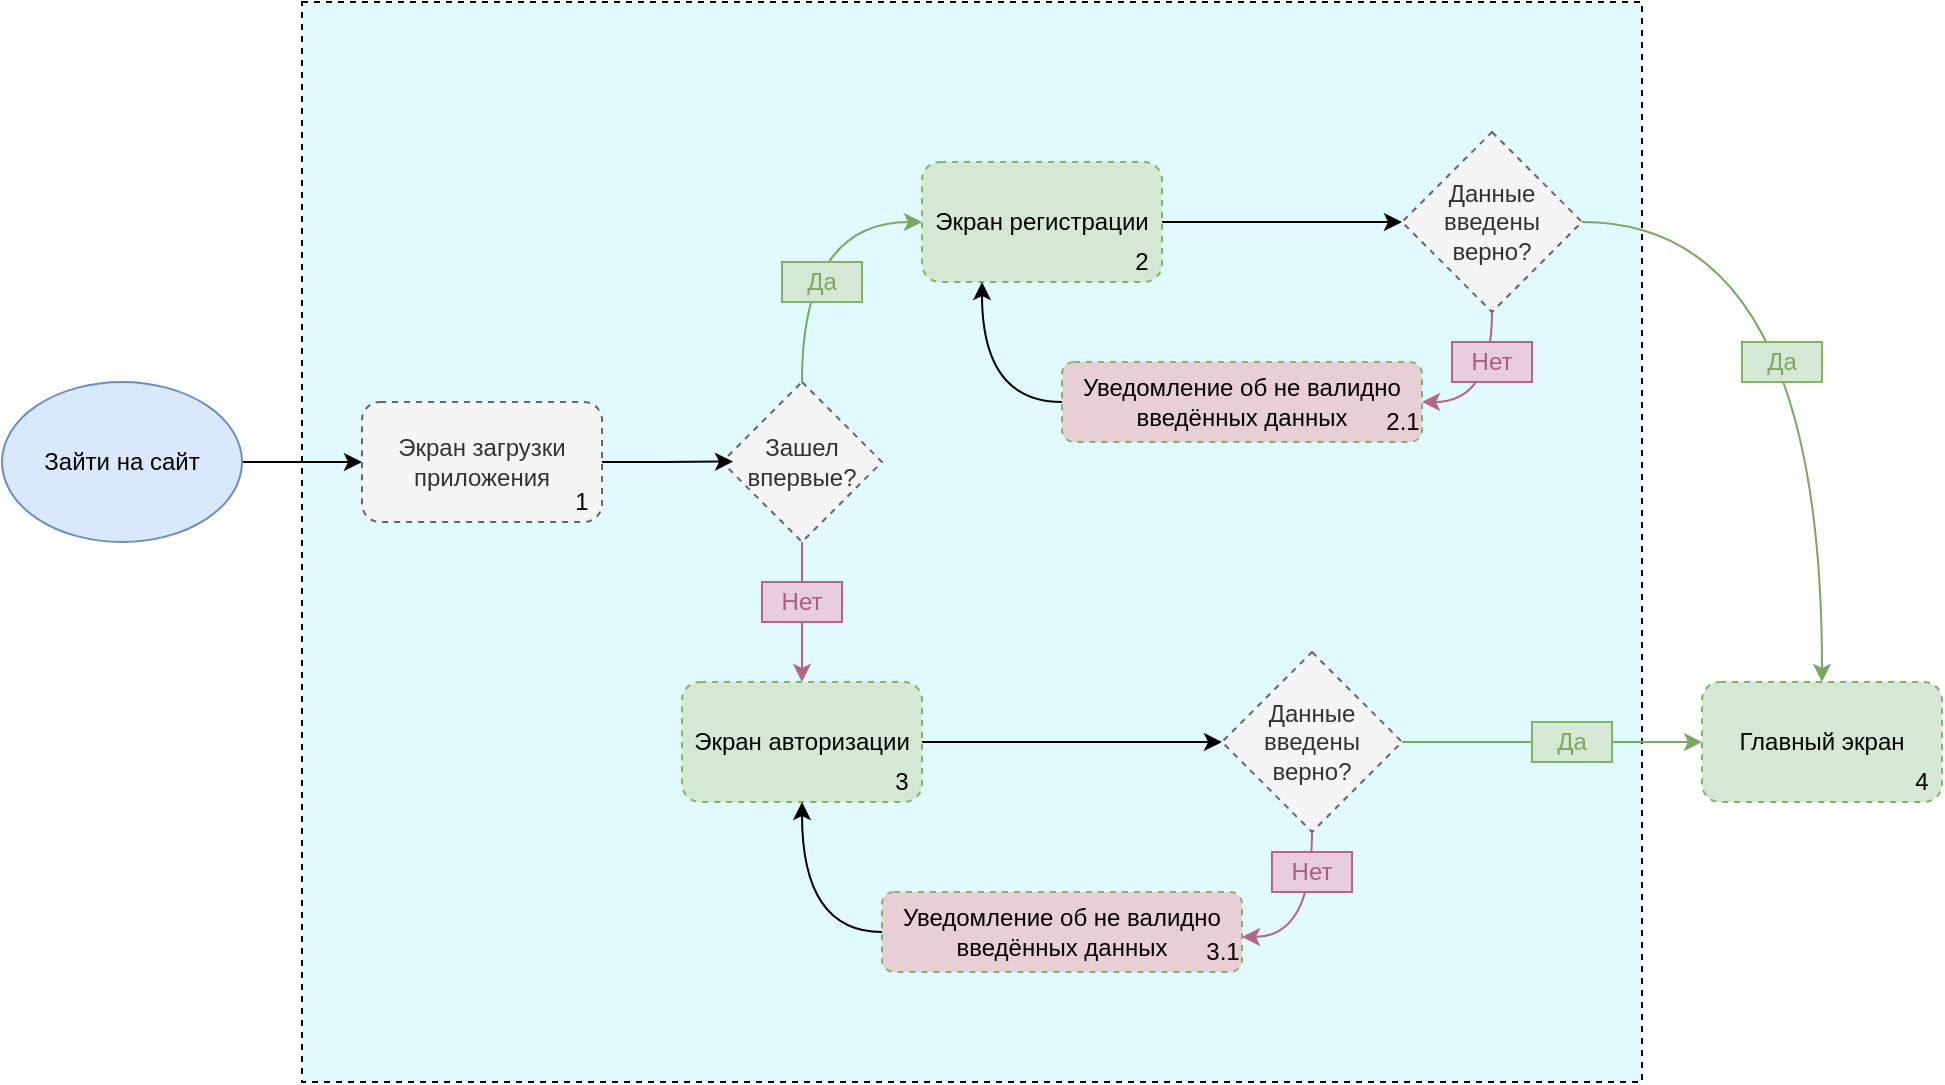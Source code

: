 <mxfile version="26.1.1" pages="4">
  <diagram name="Регистрация" id="CKsxYwZ_Z-gKgEm6MagF">
    <mxGraphModel dx="1687" dy="878" grid="1" gridSize="10" guides="1" tooltips="1" connect="1" arrows="1" fold="1" page="1" pageScale="1" pageWidth="1169" pageHeight="1654" math="0" shadow="0">
      <root>
        <mxCell id="0" />
        <mxCell id="1" parent="0" />
        <mxCell id="ATrewJeeKtSa3xBTc811-4" value="" style="rounded=0;whiteSpace=wrap;html=1;movable=1;resizable=1;rotatable=1;deletable=1;editable=1;locked=0;connectable=1;dashed=1;fillColor=#E0FAFF;" vertex="1" parent="1">
          <mxGeometry x="510" y="910" width="670" height="540" as="geometry" />
        </mxCell>
        <mxCell id="ATrewJeeKtSa3xBTc811-51" style="edgeStyle=orthogonalEdgeStyle;rounded=0;orthogonalLoop=1;jettySize=auto;html=1;" edge="1" parent="1" source="ATrewJeeKtSa3xBTc811-3" target="ATrewJeeKtSa3xBTc811-2">
          <mxGeometry relative="1" as="geometry" />
        </mxCell>
        <mxCell id="ATrewJeeKtSa3xBTc811-3" value="Зайти на сайт" style="ellipse;whiteSpace=wrap;html=1;fillColor=#dae8fc;strokeColor=#6c8ebf;" vertex="1" parent="1">
          <mxGeometry x="360" y="1100" width="120" height="80" as="geometry" />
        </mxCell>
        <mxCell id="ATrewJeeKtSa3xBTc811-7" value="" style="group" vertex="1" connectable="0" parent="1">
          <mxGeometry x="540" y="1110" width="120" height="60" as="geometry" />
        </mxCell>
        <mxCell id="ATrewJeeKtSa3xBTc811-2" value="Экран загрузки приложения" style="rounded=1;whiteSpace=wrap;html=1;dashed=1;fillColor=#f5f5f5;fontColor=#333333;strokeColor=#666666;" vertex="1" parent="ATrewJeeKtSa3xBTc811-7">
          <mxGeometry width="120" height="60" as="geometry" />
        </mxCell>
        <mxCell id="ATrewJeeKtSa3xBTc811-5" value="1" style="text;html=1;align=center;verticalAlign=middle;whiteSpace=wrap;rounded=0;" vertex="1" parent="ATrewJeeKtSa3xBTc811-7">
          <mxGeometry x="100" y="40" width="20" height="20" as="geometry" />
        </mxCell>
        <mxCell id="ATrewJeeKtSa3xBTc811-8" value="" style="group;fillColor=none;" vertex="1" connectable="0" parent="1">
          <mxGeometry x="820" y="990" width="120" height="60" as="geometry" />
        </mxCell>
        <mxCell id="ATrewJeeKtSa3xBTc811-9" value="Экран регистрации" style="rounded=1;whiteSpace=wrap;html=1;dashed=1;fillColor=#d5e8d4;strokeColor=#82b366;" vertex="1" parent="ATrewJeeKtSa3xBTc811-8">
          <mxGeometry width="120" height="60" as="geometry" />
        </mxCell>
        <mxCell id="ATrewJeeKtSa3xBTc811-10" value="2" style="text;html=1;align=center;verticalAlign=middle;whiteSpace=wrap;rounded=0;" vertex="1" parent="ATrewJeeKtSa3xBTc811-8">
          <mxGeometry x="100" y="40" width="20" height="20" as="geometry" />
        </mxCell>
        <mxCell id="ATrewJeeKtSa3xBTc811-12" style="edgeStyle=orthogonalEdgeStyle;rounded=0;orthogonalLoop=1;jettySize=auto;html=1;entryX=0;entryY=0.5;entryDx=0;entryDy=0;exitX=0.5;exitY=0;exitDx=0;exitDy=0;curved=1;strokeColor=#7AA860;" edge="1" parent="1" source="ATrewJeeKtSa3xBTc811-11" target="ATrewJeeKtSa3xBTc811-9">
          <mxGeometry relative="1" as="geometry" />
        </mxCell>
        <mxCell id="ATrewJeeKtSa3xBTc811-11" value="Зашел впервые?" style="rhombus;whiteSpace=wrap;html=1;fillColor=#f5f5f5;fontColor=#333333;strokeColor=#666666;dashed=1;" vertex="1" parent="1">
          <mxGeometry x="720" y="1100" width="80" height="80" as="geometry" />
        </mxCell>
        <mxCell id="ATrewJeeKtSa3xBTc811-13" value="Да" style="rounded=0;whiteSpace=wrap;html=1;fillColor=#d5e8d4;strokeColor=#82b366;fontColor=#7AA860;" vertex="1" parent="1">
          <mxGeometry x="750" y="1040" width="40" height="20" as="geometry" />
        </mxCell>
        <mxCell id="ATrewJeeKtSa3xBTc811-22" style="edgeStyle=orthogonalEdgeStyle;rounded=0;orthogonalLoop=1;jettySize=auto;html=1;entryX=1;entryY=0;entryDx=0;entryDy=0;curved=1;strokeColor=#B36687;" edge="1" parent="1" source="ATrewJeeKtSa3xBTc811-14" target="ATrewJeeKtSa3xBTc811-19">
          <mxGeometry relative="1" as="geometry">
            <Array as="points">
              <mxPoint x="1105" y="1110" />
            </Array>
          </mxGeometry>
        </mxCell>
        <mxCell id="ATrewJeeKtSa3xBTc811-49" style="edgeStyle=orthogonalEdgeStyle;rounded=0;orthogonalLoop=1;jettySize=auto;html=1;curved=1;strokeColor=#7AA860;" edge="1" parent="1" source="ATrewJeeKtSa3xBTc811-14" target="ATrewJeeKtSa3xBTc811-43">
          <mxGeometry relative="1" as="geometry" />
        </mxCell>
        <mxCell id="ATrewJeeKtSa3xBTc811-14" value="Данные введены верно?" style="rhombus;whiteSpace=wrap;html=1;fillColor=#f5f5f5;fontColor=#333333;strokeColor=#666666;dashed=1;" vertex="1" parent="1">
          <mxGeometry x="1060" y="975" width="90" height="90" as="geometry" />
        </mxCell>
        <mxCell id="ATrewJeeKtSa3xBTc811-15" style="edgeStyle=orthogonalEdgeStyle;rounded=0;orthogonalLoop=1;jettySize=auto;html=1;entryX=0;entryY=0.5;entryDx=0;entryDy=0;" edge="1" parent="1" source="ATrewJeeKtSa3xBTc811-9" target="ATrewJeeKtSa3xBTc811-14">
          <mxGeometry relative="1" as="geometry" />
        </mxCell>
        <mxCell id="ATrewJeeKtSa3xBTc811-20" value="" style="group" vertex="1" connectable="0" parent="1">
          <mxGeometry x="890" y="1090" width="180" height="40" as="geometry" />
        </mxCell>
        <mxCell id="ATrewJeeKtSa3xBTc811-17" value="Уведомление об не валидно введённых данных" style="rounded=1;whiteSpace=wrap;html=1;dashed=1;fillColor=#E8CED5;strokeColor=#82b366;" vertex="1" parent="ATrewJeeKtSa3xBTc811-20">
          <mxGeometry width="180" height="40" as="geometry" />
        </mxCell>
        <mxCell id="ATrewJeeKtSa3xBTc811-19" value="2.1" style="text;html=1;align=center;verticalAlign=middle;whiteSpace=wrap;rounded=0;" vertex="1" parent="ATrewJeeKtSa3xBTc811-20">
          <mxGeometry x="161.053" y="20" width="18.947" height="20" as="geometry" />
        </mxCell>
        <mxCell id="ATrewJeeKtSa3xBTc811-21" style="edgeStyle=orthogonalEdgeStyle;rounded=0;orthogonalLoop=1;jettySize=auto;html=1;entryX=0.25;entryY=1;entryDx=0;entryDy=0;exitX=0;exitY=0.5;exitDx=0;exitDy=0;curved=1;" edge="1" parent="1" source="ATrewJeeKtSa3xBTc811-17" target="ATrewJeeKtSa3xBTc811-9">
          <mxGeometry relative="1" as="geometry" />
        </mxCell>
        <mxCell id="ATrewJeeKtSa3xBTc811-23" value="&lt;font color=&quot;#a85e81&quot;&gt;Нет&lt;/font&gt;" style="rounded=0;whiteSpace=wrap;html=1;fillColor=#E8CCE0;strokeColor=#B36687;fontColor=#7AA860;" vertex="1" parent="1">
          <mxGeometry x="1085" y="1080" width="40" height="20" as="geometry" />
        </mxCell>
        <mxCell id="ATrewJeeKtSa3xBTc811-24" style="edgeStyle=orthogonalEdgeStyle;rounded=0;orthogonalLoop=1;jettySize=auto;html=1;entryX=0.069;entryY=0.497;entryDx=0;entryDy=0;entryPerimeter=0;" edge="1" parent="1" source="ATrewJeeKtSa3xBTc811-2" target="ATrewJeeKtSa3xBTc811-11">
          <mxGeometry relative="1" as="geometry" />
        </mxCell>
        <mxCell id="ATrewJeeKtSa3xBTc811-25" value="" style="group;fillColor=none;" vertex="1" connectable="0" parent="1">
          <mxGeometry x="700" y="1250" width="120" height="60" as="geometry" />
        </mxCell>
        <mxCell id="ATrewJeeKtSa3xBTc811-26" value="Экран авторизации" style="rounded=1;whiteSpace=wrap;html=1;dashed=1;fillColor=#d5e8d4;strokeColor=#82b366;" vertex="1" parent="ATrewJeeKtSa3xBTc811-25">
          <mxGeometry width="120" height="60" as="geometry" />
        </mxCell>
        <mxCell id="ATrewJeeKtSa3xBTc811-27" value="3" style="text;html=1;align=center;verticalAlign=middle;whiteSpace=wrap;rounded=0;" vertex="1" parent="ATrewJeeKtSa3xBTc811-25">
          <mxGeometry x="100" y="40" width="20" height="20" as="geometry" />
        </mxCell>
        <mxCell id="ATrewJeeKtSa3xBTc811-28" style="rounded=0;orthogonalLoop=1;jettySize=auto;html=1;entryX=0.5;entryY=0;entryDx=0;entryDy=0;strokeColor=#B36687;exitX=0.5;exitY=1;exitDx=0;exitDy=0;" edge="1" parent="1" source="ATrewJeeKtSa3xBTc811-11" target="ATrewJeeKtSa3xBTc811-26">
          <mxGeometry relative="1" as="geometry">
            <mxPoint x="945" y="1245" as="sourcePoint" />
            <mxPoint x="910" y="1290" as="targetPoint" />
          </mxGeometry>
        </mxCell>
        <mxCell id="ATrewJeeKtSa3xBTc811-29" value="&lt;font color=&quot;#a85e81&quot;&gt;Нет&lt;/font&gt;" style="rounded=0;whiteSpace=wrap;html=1;fillColor=#E8CCE0;strokeColor=#B36687;fontColor=#7AA860;" vertex="1" parent="1">
          <mxGeometry x="740" y="1200" width="40" height="20" as="geometry" />
        </mxCell>
        <mxCell id="ATrewJeeKtSa3xBTc811-48" style="edgeStyle=orthogonalEdgeStyle;rounded=0;orthogonalLoop=1;jettySize=auto;html=1;strokeColor=#7AA860;" edge="1" parent="1" source="ATrewJeeKtSa3xBTc811-34" target="ATrewJeeKtSa3xBTc811-43">
          <mxGeometry relative="1" as="geometry" />
        </mxCell>
        <mxCell id="ATrewJeeKtSa3xBTc811-34" value="Данные введены верно?" style="rhombus;whiteSpace=wrap;html=1;fillColor=#f5f5f5;fontColor=#333333;strokeColor=#666666;dashed=1;" vertex="1" parent="1">
          <mxGeometry x="970" y="1235" width="90" height="90" as="geometry" />
        </mxCell>
        <mxCell id="ATrewJeeKtSa3xBTc811-35" value="" style="group" vertex="1" connectable="0" parent="1">
          <mxGeometry x="800" y="1355" width="180" height="40" as="geometry" />
        </mxCell>
        <mxCell id="ATrewJeeKtSa3xBTc811-36" value="Уведомление об не валидно введённых данных" style="rounded=1;whiteSpace=wrap;html=1;dashed=1;fillColor=#E8CED5;strokeColor=#82b366;" vertex="1" parent="ATrewJeeKtSa3xBTc811-35">
          <mxGeometry width="180" height="40" as="geometry" />
        </mxCell>
        <mxCell id="ATrewJeeKtSa3xBTc811-37" value="3.1" style="text;html=1;align=center;verticalAlign=middle;whiteSpace=wrap;rounded=0;" vertex="1" parent="ATrewJeeKtSa3xBTc811-35">
          <mxGeometry x="161.053" y="20" width="18.947" height="20" as="geometry" />
        </mxCell>
        <mxCell id="ATrewJeeKtSa3xBTc811-38" style="edgeStyle=orthogonalEdgeStyle;rounded=0;orthogonalLoop=1;jettySize=auto;html=1;entryX=0.5;entryY=1;entryDx=0;entryDy=0;exitX=0;exitY=0.5;exitDx=0;exitDy=0;curved=1;" edge="1" parent="1" source="ATrewJeeKtSa3xBTc811-36" target="ATrewJeeKtSa3xBTc811-26">
          <mxGeometry relative="1" as="geometry">
            <mxPoint x="760" y="1315.0" as="targetPoint" />
          </mxGeometry>
        </mxCell>
        <mxCell id="ATrewJeeKtSa3xBTc811-40" style="edgeStyle=orthogonalEdgeStyle;rounded=0;orthogonalLoop=1;jettySize=auto;html=1;entryX=1;entryY=0;entryDx=0;entryDy=0;curved=1;strokeColor=#B36687;exitX=0.5;exitY=1;exitDx=0;exitDy=0;" edge="1" parent="1" source="ATrewJeeKtSa3xBTc811-34">
          <mxGeometry relative="1" as="geometry">
            <mxPoint x="1015" y="1332.5" as="sourcePoint" />
            <mxPoint x="980" y="1377.5" as="targetPoint" />
            <Array as="points">
              <mxPoint x="1015" y="1377" />
            </Array>
          </mxGeometry>
        </mxCell>
        <mxCell id="ATrewJeeKtSa3xBTc811-39" value="&lt;font color=&quot;#a85e81&quot;&gt;Нет&lt;/font&gt;" style="rounded=0;whiteSpace=wrap;html=1;fillColor=#E8CCE0;strokeColor=#B36687;fontColor=#7AA860;" vertex="1" parent="1">
          <mxGeometry x="995" y="1335" width="40" height="20" as="geometry" />
        </mxCell>
        <mxCell id="ATrewJeeKtSa3xBTc811-41" style="edgeStyle=orthogonalEdgeStyle;rounded=0;orthogonalLoop=1;jettySize=auto;html=1;entryX=0;entryY=0.5;entryDx=0;entryDy=0;" edge="1" parent="1" source="ATrewJeeKtSa3xBTc811-26" target="ATrewJeeKtSa3xBTc811-34">
          <mxGeometry relative="1" as="geometry" />
        </mxCell>
        <mxCell id="ATrewJeeKtSa3xBTc811-42" value="" style="group;fillColor=none;" vertex="1" connectable="0" parent="1">
          <mxGeometry x="1210" y="1250" width="120" height="60" as="geometry" />
        </mxCell>
        <mxCell id="ATrewJeeKtSa3xBTc811-43" value="Главный экран" style="rounded=1;whiteSpace=wrap;html=1;dashed=1;fillColor=#d5e8d4;strokeColor=#82b366;" vertex="1" parent="ATrewJeeKtSa3xBTc811-42">
          <mxGeometry width="120" height="60" as="geometry" />
        </mxCell>
        <mxCell id="ATrewJeeKtSa3xBTc811-44" value="4" style="text;html=1;align=center;verticalAlign=middle;whiteSpace=wrap;rounded=0;" vertex="1" parent="ATrewJeeKtSa3xBTc811-42">
          <mxGeometry x="100" y="40" width="20" height="20" as="geometry" />
        </mxCell>
        <mxCell id="ATrewJeeKtSa3xBTc811-47" value="Да" style="rounded=0;whiteSpace=wrap;html=1;fillColor=#d5e8d4;strokeColor=#82b366;fontColor=#7AA860;" vertex="1" parent="1">
          <mxGeometry x="1125" y="1270" width="40" height="20" as="geometry" />
        </mxCell>
        <mxCell id="ATrewJeeKtSa3xBTc811-50" value="Да" style="rounded=0;whiteSpace=wrap;html=1;fillColor=#d5e8d4;strokeColor=#82b366;fontColor=#7AA860;" vertex="1" parent="1">
          <mxGeometry x="1230" y="1080" width="40" height="20" as="geometry" />
        </mxCell>
      </root>
    </mxGraphModel>
  </diagram>
  <diagram id="ukM4udGk_VR7M95diix0" name="Клиент">
    <mxGraphModel dx="4356" dy="1658" grid="1" gridSize="10" guides="1" tooltips="1" connect="1" arrows="1" fold="1" page="1" pageScale="1" pageWidth="1169" pageHeight="1654" math="0" shadow="0">
      <root>
        <mxCell id="0" />
        <mxCell id="1" parent="0" />
        <mxCell id="sELamuWmnmoEjSRnA-qz-43" value="" style="rounded=0;whiteSpace=wrap;html=1;movable=1;resizable=1;rotatable=1;deletable=1;editable=1;locked=0;connectable=1;dashed=1;fillColor=#E0FAFF;" parent="1" vertex="1">
          <mxGeometry x="21" y="480" width="600" height="150" as="geometry" />
        </mxCell>
        <mxCell id="FzzTxnNue0_otnb78ueO-1" value="" style="rounded=0;whiteSpace=wrap;html=1;movable=1;resizable=1;rotatable=1;deletable=1;editable=1;locked=0;connectable=1;dashed=1;fillColor=#E0FAFF;" parent="1" vertex="1">
          <mxGeometry x="-169" width="790" height="450" as="geometry" />
        </mxCell>
        <mxCell id="FzzTxnNue0_otnb78ueO-2" style="edgeStyle=orthogonalEdgeStyle;rounded=0;orthogonalLoop=1;jettySize=auto;html=1;exitX=1;exitY=0.5;exitDx=0;exitDy=0;" parent="1" source="sELamuWmnmoEjSRnA-qz-38" target="FzzTxnNue0_otnb78ueO-5" edge="1">
          <mxGeometry relative="1" as="geometry">
            <mxPoint x="-199" y="370" as="sourcePoint" />
          </mxGeometry>
        </mxCell>
        <mxCell id="FzzTxnNue0_otnb78ueO-4" value="" style="group" parent="1" vertex="1" connectable="0">
          <mxGeometry x="-139" y="200" width="120" height="60" as="geometry" />
        </mxCell>
        <mxCell id="FzzTxnNue0_otnb78ueO-5" value="Каталог товаров" style="rounded=1;whiteSpace=wrap;html=1;dashed=1;fillColor=#f5f5f5;fontColor=#333333;strokeColor=#666666;" parent="FzzTxnNue0_otnb78ueO-4" vertex="1">
          <mxGeometry width="120" height="60" as="geometry" />
        </mxCell>
        <mxCell id="FzzTxnNue0_otnb78ueO-6" value="5" style="text;html=1;align=center;verticalAlign=middle;whiteSpace=wrap;rounded=0;" parent="FzzTxnNue0_otnb78ueO-4" vertex="1">
          <mxGeometry x="100" y="40" width="20" height="20" as="geometry" />
        </mxCell>
        <mxCell id="FzzTxnNue0_otnb78ueO-7" value="" style="group;fillColor=none;" parent="1" vertex="1" connectable="0">
          <mxGeometry x="141" y="80" width="120" height="60" as="geometry" />
        </mxCell>
        <mxCell id="FzzTxnNue0_otnb78ueO-8" value="Экран оформление заказа" style="rounded=1;whiteSpace=wrap;html=1;dashed=1;fillColor=#d5e8d4;strokeColor=#82b366;" parent="FzzTxnNue0_otnb78ueO-7" vertex="1">
          <mxGeometry width="120" height="60" as="geometry" />
        </mxCell>
        <mxCell id="FzzTxnNue0_otnb78ueO-9" value="6" style="text;html=1;align=center;verticalAlign=middle;whiteSpace=wrap;rounded=0;" parent="FzzTxnNue0_otnb78ueO-7" vertex="1">
          <mxGeometry x="100" y="40" width="20" height="20" as="geometry" />
        </mxCell>
        <mxCell id="FzzTxnNue0_otnb78ueO-10" style="edgeStyle=orthogonalEdgeStyle;rounded=0;orthogonalLoop=1;jettySize=auto;html=1;entryX=0;entryY=0.5;entryDx=0;entryDy=0;exitX=0.5;exitY=0;exitDx=0;exitDy=0;curved=1;strokeColor=#7AA860;" parent="1" source="FzzTxnNue0_otnb78ueO-11" target="FzzTxnNue0_otnb78ueO-8" edge="1">
          <mxGeometry relative="1" as="geometry" />
        </mxCell>
        <mxCell id="FzzTxnNue0_otnb78ueO-11" value="Все товары выбранны?" style="rhombus;whiteSpace=wrap;html=1;fillColor=#f5f5f5;fontColor=#333333;strokeColor=#666666;dashed=1;" parent="1" vertex="1">
          <mxGeometry x="31" y="180" width="100" height="100" as="geometry" />
        </mxCell>
        <mxCell id="FzzTxnNue0_otnb78ueO-12" value="Да" style="rounded=0;whiteSpace=wrap;html=1;fillColor=#d5e8d4;strokeColor=#82b366;fontColor=#7AA860;" parent="1" vertex="1">
          <mxGeometry x="71" y="130" width="40" height="20" as="geometry" />
        </mxCell>
        <mxCell id="FzzTxnNue0_otnb78ueO-13" style="edgeStyle=orthogonalEdgeStyle;rounded=0;orthogonalLoop=1;jettySize=auto;html=1;entryX=1;entryY=0;entryDx=0;entryDy=0;curved=1;strokeColor=#B36687;exitX=0.5;exitY=1;exitDx=0;exitDy=0;" parent="1" source="FzzTxnNue0_otnb78ueO-15" target="FzzTxnNue0_otnb78ueO-19" edge="1">
          <mxGeometry relative="1" as="geometry">
            <Array as="points">
              <mxPoint x="476" y="200" />
            </Array>
          </mxGeometry>
        </mxCell>
        <mxCell id="FzzTxnNue0_otnb78ueO-56" style="edgeStyle=orthogonalEdgeStyle;rounded=0;orthogonalLoop=1;jettySize=auto;html=1;entryX=0.5;entryY=0;entryDx=0;entryDy=0;fontFamily=Helvetica;fontSize=12;fontColor=default;resizable=0;curved=1;strokeColor=#7AA860;" parent="1" source="FzzTxnNue0_otnb78ueO-15" target="FzzTxnNue0_otnb78ueO-38" edge="1">
          <mxGeometry relative="1" as="geometry">
            <Array as="points">
              <mxPoint x="540" y="110" />
              <mxPoint x="540" y="220" />
              <mxPoint x="420" y="220" />
              <mxPoint x="420" y="290" />
              <mxPoint x="421" y="290" />
            </Array>
          </mxGeometry>
        </mxCell>
        <mxCell id="FzzTxnNue0_otnb78ueO-15" value="Данные введены верно?" style="rhombus;whiteSpace=wrap;html=1;fillColor=#f5f5f5;fontColor=#333333;strokeColor=#666666;dashed=1;" parent="1" vertex="1">
          <mxGeometry x="431" y="65" width="90" height="90" as="geometry" />
        </mxCell>
        <mxCell id="FzzTxnNue0_otnb78ueO-17" value="" style="group" parent="1" vertex="1" connectable="0">
          <mxGeometry x="211" y="180" width="180" height="40" as="geometry" />
        </mxCell>
        <mxCell id="FzzTxnNue0_otnb78ueO-18" value="Уведомление об не валидно введённых данных" style="rounded=1;whiteSpace=wrap;html=1;dashed=1;fillColor=#E8CED5;strokeColor=#82b366;" parent="FzzTxnNue0_otnb78ueO-17" vertex="1">
          <mxGeometry width="180" height="40" as="geometry" />
        </mxCell>
        <mxCell id="FzzTxnNue0_otnb78ueO-19" value="6.1" style="text;html=1;align=center;verticalAlign=middle;whiteSpace=wrap;rounded=0;" parent="FzzTxnNue0_otnb78ueO-17" vertex="1">
          <mxGeometry x="161.053" y="20" width="18.947" height="20" as="geometry" />
        </mxCell>
        <mxCell id="FzzTxnNue0_otnb78ueO-20" style="edgeStyle=orthogonalEdgeStyle;rounded=0;orthogonalLoop=1;jettySize=auto;html=1;entryX=0.25;entryY=1;entryDx=0;entryDy=0;exitX=0;exitY=0.5;exitDx=0;exitDy=0;curved=1;" parent="1" source="FzzTxnNue0_otnb78ueO-18" target="FzzTxnNue0_otnb78ueO-8" edge="1">
          <mxGeometry relative="1" as="geometry" />
        </mxCell>
        <mxCell id="FzzTxnNue0_otnb78ueO-21" value="&lt;font color=&quot;#a85e81&quot;&gt;Нет&lt;/font&gt;" style="rounded=0;whiteSpace=wrap;html=1;fillColor=#E8CCE0;strokeColor=#B36687;fontColor=#7AA860;" parent="1" vertex="1">
          <mxGeometry x="441" y="170" width="40" height="20" as="geometry" />
        </mxCell>
        <mxCell id="FzzTxnNue0_otnb78ueO-22" style="edgeStyle=orthogonalEdgeStyle;rounded=0;orthogonalLoop=1;jettySize=auto;html=1;" parent="1" source="FzzTxnNue0_otnb78ueO-5" edge="1">
          <mxGeometry relative="1" as="geometry">
            <mxPoint x="31" y="230" as="targetPoint" />
          </mxGeometry>
        </mxCell>
        <mxCell id="FzzTxnNue0_otnb78ueO-26" style="rounded=0;orthogonalLoop=1;jettySize=auto;html=1;entryX=0.5;entryY=0;entryDx=0;entryDy=0;strokeColor=#B36687;exitX=0.5;exitY=1;exitDx=0;exitDy=0;" parent="1" source="FzzTxnNue0_otnb78ueO-11" edge="1">
          <mxGeometry relative="1" as="geometry">
            <mxPoint x="266" y="335" as="sourcePoint" />
            <mxPoint x="81.0" y="340.0" as="targetPoint" />
          </mxGeometry>
        </mxCell>
        <mxCell id="FzzTxnNue0_otnb78ueO-27" value="&lt;font color=&quot;#a85e81&quot;&gt;Нет&lt;/font&gt;" style="rounded=0;whiteSpace=wrap;html=1;fillColor=#E8CCE0;strokeColor=#B36687;fontColor=#7AA860;" parent="1" vertex="1">
          <mxGeometry x="61" y="290" width="40" height="20" as="geometry" />
        </mxCell>
        <mxCell id="FzzTxnNue0_otnb78ueO-36" style="edgeStyle=orthogonalEdgeStyle;rounded=0;orthogonalLoop=1;jettySize=auto;html=1;exitX=1;exitY=0.5;exitDx=0;exitDy=0;entryX=0;entryY=0.5;entryDx=0;entryDy=0;" parent="1" source="sELamuWmnmoEjSRnA-qz-57" target="sELamuWmnmoEjSRnA-qz-60" edge="1">
          <mxGeometry relative="1" as="geometry">
            <mxPoint x="141.0" y="370.0" as="sourcePoint" />
            <mxPoint x="191" y="370" as="targetPoint" />
          </mxGeometry>
        </mxCell>
        <mxCell id="FzzTxnNue0_otnb78ueO-37" value="" style="group;fillColor=none;" parent="1" vertex="1" connectable="0">
          <mxGeometry x="361" y="350" width="120" height="60" as="geometry" />
        </mxCell>
        <mxCell id="FzzTxnNue0_otnb78ueO-38" value="Экран оформленного заказа" style="rounded=1;whiteSpace=wrap;html=1;dashed=1;fillColor=#d5e8d4;strokeColor=#82b366;" parent="FzzTxnNue0_otnb78ueO-37" vertex="1">
          <mxGeometry width="120" height="60" as="geometry" />
        </mxCell>
        <mxCell id="FzzTxnNue0_otnb78ueO-39" value="7" style="text;html=1;align=center;verticalAlign=middle;whiteSpace=wrap;rounded=0;" parent="FzzTxnNue0_otnb78ueO-37" vertex="1">
          <mxGeometry x="100" y="40" width="20" height="20" as="geometry" />
        </mxCell>
        <mxCell id="FzzTxnNue0_otnb78ueO-41" value="Да" style="rounded=0;whiteSpace=wrap;html=1;fillColor=#d5e8d4;strokeColor=#82b366;fontColor=#7AA860;" parent="1" vertex="1">
          <mxGeometry x="561" y="205" width="40" height="20" as="geometry" />
        </mxCell>
        <mxCell id="FzzTxnNue0_otnb78ueO-51" style="edgeStyle=orthogonalEdgeStyle;rounded=0;orthogonalLoop=1;jettySize=auto;html=1;entryX=1;entryY=0.5;entryDx=0;entryDy=0;fontFamily=Helvetica;fontSize=12;fontColor=default;resizable=0;" parent="1" source="sELamuWmnmoEjSRnA-qz-60" target="FzzTxnNue0_otnb78ueO-11" edge="1">
          <mxGeometry relative="1" as="geometry">
            <mxPoint x="311" y="365" as="sourcePoint" />
            <Array as="points">
              <mxPoint x="211" y="230" />
            </Array>
          </mxGeometry>
        </mxCell>
        <mxCell id="FzzTxnNue0_otnb78ueO-54" style="edgeStyle=orthogonalEdgeStyle;rounded=0;orthogonalLoop=1;jettySize=auto;html=1;entryX=0;entryY=0.5;entryDx=0;entryDy=0;fontFamily=Helvetica;fontSize=12;fontColor=default;resizable=0;" parent="1" source="FzzTxnNue0_otnb78ueO-8" target="sELamuWmnmoEjSRnA-qz-61" edge="1">
          <mxGeometry relative="1" as="geometry">
            <mxPoint x="291" y="110.833" as="targetPoint" />
          </mxGeometry>
        </mxCell>
        <mxCell id="FzzTxnNue0_otnb78ueO-55" style="edgeStyle=orthogonalEdgeStyle;rounded=0;orthogonalLoop=1;jettySize=auto;html=1;entryX=0;entryY=0.5;entryDx=0;entryDy=0;fontFamily=Helvetica;fontSize=12;fontColor=default;resizable=0;exitX=1;exitY=0.5;exitDx=0;exitDy=0;" parent="1" source="sELamuWmnmoEjSRnA-qz-61" target="FzzTxnNue0_otnb78ueO-15" edge="1">
          <mxGeometry relative="1" as="geometry">
            <mxPoint x="411.0" y="110.833" as="sourcePoint" />
          </mxGeometry>
        </mxCell>
        <mxCell id="sELamuWmnmoEjSRnA-qz-1" value="" style="rounded=0;whiteSpace=wrap;html=1;movable=1;resizable=1;rotatable=1;deletable=1;editable=1;locked=0;connectable=1;dashed=1;fillColor=#E0FAFF;" parent="1" vertex="1">
          <mxGeometry x="-1019" width="670" height="540" as="geometry" />
        </mxCell>
        <mxCell id="sELamuWmnmoEjSRnA-qz-2" style="edgeStyle=orthogonalEdgeStyle;rounded=0;orthogonalLoop=1;jettySize=auto;html=1;" parent="1" source="sELamuWmnmoEjSRnA-qz-3" target="sELamuWmnmoEjSRnA-qz-5" edge="1">
          <mxGeometry relative="1" as="geometry" />
        </mxCell>
        <mxCell id="sELamuWmnmoEjSRnA-qz-3" value="Зайти на сайт" style="ellipse;whiteSpace=wrap;html=1;fillColor=#dae8fc;strokeColor=#6c8ebf;" parent="1" vertex="1">
          <mxGeometry x="-1169" y="190" width="120" height="80" as="geometry" />
        </mxCell>
        <mxCell id="sELamuWmnmoEjSRnA-qz-4" value="" style="group" parent="1" vertex="1" connectable="0">
          <mxGeometry x="-989" y="200" width="120" height="60" as="geometry" />
        </mxCell>
        <mxCell id="sELamuWmnmoEjSRnA-qz-5" value="Экран загрузки приложения" style="rounded=1;whiteSpace=wrap;html=1;dashed=1;fillColor=#f5f5f5;fontColor=#333333;strokeColor=#666666;" parent="sELamuWmnmoEjSRnA-qz-4" vertex="1">
          <mxGeometry width="120" height="60" as="geometry" />
        </mxCell>
        <mxCell id="sELamuWmnmoEjSRnA-qz-6" value="1" style="text;html=1;align=center;verticalAlign=middle;whiteSpace=wrap;rounded=0;" parent="sELamuWmnmoEjSRnA-qz-4" vertex="1">
          <mxGeometry x="100" y="40" width="20" height="20" as="geometry" />
        </mxCell>
        <mxCell id="sELamuWmnmoEjSRnA-qz-7" value="" style="group;fillColor=none;" parent="1" vertex="1" connectable="0">
          <mxGeometry x="-709" y="80" width="120" height="60" as="geometry" />
        </mxCell>
        <mxCell id="sELamuWmnmoEjSRnA-qz-8" value="Экран регистрации" style="rounded=1;whiteSpace=wrap;html=1;dashed=1;fillColor=#d5e8d4;strokeColor=#82b366;" parent="sELamuWmnmoEjSRnA-qz-7" vertex="1">
          <mxGeometry width="120" height="60" as="geometry" />
        </mxCell>
        <mxCell id="sELamuWmnmoEjSRnA-qz-9" value="2" style="text;html=1;align=center;verticalAlign=middle;whiteSpace=wrap;rounded=0;" parent="sELamuWmnmoEjSRnA-qz-7" vertex="1">
          <mxGeometry x="100" y="40" width="20" height="20" as="geometry" />
        </mxCell>
        <mxCell id="sELamuWmnmoEjSRnA-qz-10" style="edgeStyle=orthogonalEdgeStyle;rounded=0;orthogonalLoop=1;jettySize=auto;html=1;entryX=0;entryY=0.5;entryDx=0;entryDy=0;exitX=0.5;exitY=0;exitDx=0;exitDy=0;curved=1;strokeColor=#7AA860;" parent="1" source="sELamuWmnmoEjSRnA-qz-11" target="sELamuWmnmoEjSRnA-qz-8" edge="1">
          <mxGeometry relative="1" as="geometry" />
        </mxCell>
        <mxCell id="sELamuWmnmoEjSRnA-qz-11" value="Зашел впервые?" style="rhombus;whiteSpace=wrap;html=1;fillColor=#f5f5f5;fontColor=#333333;strokeColor=#666666;dashed=1;" parent="1" vertex="1">
          <mxGeometry x="-809" y="190" width="80" height="80" as="geometry" />
        </mxCell>
        <mxCell id="sELamuWmnmoEjSRnA-qz-12" value="Да" style="rounded=0;whiteSpace=wrap;html=1;fillColor=#d5e8d4;strokeColor=#82b366;fontColor=#7AA860;" parent="1" vertex="1">
          <mxGeometry x="-779" y="130" width="40" height="20" as="geometry" />
        </mxCell>
        <mxCell id="sELamuWmnmoEjSRnA-qz-13" style="edgeStyle=orthogonalEdgeStyle;rounded=0;orthogonalLoop=1;jettySize=auto;html=1;entryX=1;entryY=0;entryDx=0;entryDy=0;curved=1;strokeColor=#B36687;" parent="1" source="sELamuWmnmoEjSRnA-qz-15" target="sELamuWmnmoEjSRnA-qz-19" edge="1">
          <mxGeometry relative="1" as="geometry">
            <Array as="points">
              <mxPoint x="-424" y="200" />
            </Array>
          </mxGeometry>
        </mxCell>
        <mxCell id="sELamuWmnmoEjSRnA-qz-14" style="edgeStyle=orthogonalEdgeStyle;rounded=0;orthogonalLoop=1;jettySize=auto;html=1;curved=1;strokeColor=#7AA860;" parent="1" source="sELamuWmnmoEjSRnA-qz-15" target="sELamuWmnmoEjSRnA-qz-38" edge="1">
          <mxGeometry relative="1" as="geometry" />
        </mxCell>
        <mxCell id="sELamuWmnmoEjSRnA-qz-15" value="Данные введены верно?" style="rhombus;whiteSpace=wrap;html=1;fillColor=#f5f5f5;fontColor=#333333;strokeColor=#666666;dashed=1;" parent="1" vertex="1">
          <mxGeometry x="-469" y="65" width="90" height="90" as="geometry" />
        </mxCell>
        <mxCell id="sELamuWmnmoEjSRnA-qz-17" value="" style="group" parent="1" vertex="1" connectable="0">
          <mxGeometry x="-639" y="180" width="180" height="40" as="geometry" />
        </mxCell>
        <mxCell id="sELamuWmnmoEjSRnA-qz-18" value="Уведомление об не валидно введённых данных" style="rounded=1;whiteSpace=wrap;html=1;dashed=1;fillColor=#E8CED5;strokeColor=#82b366;" parent="sELamuWmnmoEjSRnA-qz-17" vertex="1">
          <mxGeometry width="180" height="40" as="geometry" />
        </mxCell>
        <mxCell id="sELamuWmnmoEjSRnA-qz-19" value="2.1" style="text;html=1;align=center;verticalAlign=middle;whiteSpace=wrap;rounded=0;" parent="sELamuWmnmoEjSRnA-qz-17" vertex="1">
          <mxGeometry x="161.053" y="20" width="18.947" height="20" as="geometry" />
        </mxCell>
        <mxCell id="sELamuWmnmoEjSRnA-qz-20" style="edgeStyle=orthogonalEdgeStyle;rounded=0;orthogonalLoop=1;jettySize=auto;html=1;entryX=0.25;entryY=1;entryDx=0;entryDy=0;exitX=0;exitY=0.5;exitDx=0;exitDy=0;curved=1;" parent="1" source="sELamuWmnmoEjSRnA-qz-18" target="sELamuWmnmoEjSRnA-qz-8" edge="1">
          <mxGeometry relative="1" as="geometry" />
        </mxCell>
        <mxCell id="sELamuWmnmoEjSRnA-qz-21" value="&lt;font color=&quot;#a85e81&quot;&gt;Нет&lt;/font&gt;" style="rounded=0;whiteSpace=wrap;html=1;fillColor=#E8CCE0;strokeColor=#B36687;fontColor=#7AA860;" parent="1" vertex="1">
          <mxGeometry x="-444" y="170" width="40" height="20" as="geometry" />
        </mxCell>
        <mxCell id="sELamuWmnmoEjSRnA-qz-22" style="edgeStyle=orthogonalEdgeStyle;rounded=0;orthogonalLoop=1;jettySize=auto;html=1;entryX=0.069;entryY=0.497;entryDx=0;entryDy=0;entryPerimeter=0;" parent="1" source="sELamuWmnmoEjSRnA-qz-5" target="sELamuWmnmoEjSRnA-qz-11" edge="1">
          <mxGeometry relative="1" as="geometry" />
        </mxCell>
        <mxCell id="sELamuWmnmoEjSRnA-qz-23" value="" style="group;fillColor=none;" parent="1" vertex="1" connectable="0">
          <mxGeometry x="-829" y="340" width="120" height="60" as="geometry" />
        </mxCell>
        <mxCell id="sELamuWmnmoEjSRnA-qz-24" value="Экран авторизации" style="rounded=1;whiteSpace=wrap;html=1;dashed=1;fillColor=#d5e8d4;strokeColor=#82b366;" parent="sELamuWmnmoEjSRnA-qz-23" vertex="1">
          <mxGeometry width="120" height="60" as="geometry" />
        </mxCell>
        <mxCell id="sELamuWmnmoEjSRnA-qz-25" value="3" style="text;html=1;align=center;verticalAlign=middle;whiteSpace=wrap;rounded=0;" parent="sELamuWmnmoEjSRnA-qz-23" vertex="1">
          <mxGeometry x="100" y="40" width="20" height="20" as="geometry" />
        </mxCell>
        <mxCell id="sELamuWmnmoEjSRnA-qz-26" style="rounded=0;orthogonalLoop=1;jettySize=auto;html=1;entryX=0.5;entryY=0;entryDx=0;entryDy=0;strokeColor=#B36687;exitX=0.5;exitY=1;exitDx=0;exitDy=0;" parent="1" source="sELamuWmnmoEjSRnA-qz-11" target="sELamuWmnmoEjSRnA-qz-24" edge="1">
          <mxGeometry relative="1" as="geometry">
            <mxPoint x="-584" y="335" as="sourcePoint" />
            <mxPoint x="-619" y="380" as="targetPoint" />
          </mxGeometry>
        </mxCell>
        <mxCell id="sELamuWmnmoEjSRnA-qz-27" value="&lt;font color=&quot;#a85e81&quot;&gt;Нет&lt;/font&gt;" style="rounded=0;whiteSpace=wrap;html=1;fillColor=#E8CCE0;strokeColor=#B36687;fontColor=#7AA860;" parent="1" vertex="1">
          <mxGeometry x="-789" y="290" width="40" height="20" as="geometry" />
        </mxCell>
        <mxCell id="sELamuWmnmoEjSRnA-qz-28" style="edgeStyle=orthogonalEdgeStyle;rounded=0;orthogonalLoop=1;jettySize=auto;html=1;strokeColor=#7AA860;" parent="1" source="sELamuWmnmoEjSRnA-qz-29" target="sELamuWmnmoEjSRnA-qz-38" edge="1">
          <mxGeometry relative="1" as="geometry" />
        </mxCell>
        <mxCell id="sELamuWmnmoEjSRnA-qz-29" value="Данные введены верно?" style="rhombus;whiteSpace=wrap;html=1;fillColor=#f5f5f5;fontColor=#333333;strokeColor=#666666;dashed=1;" parent="1" vertex="1">
          <mxGeometry x="-559" y="325" width="90" height="90" as="geometry" />
        </mxCell>
        <mxCell id="sELamuWmnmoEjSRnA-qz-30" value="" style="group" parent="1" vertex="1" connectable="0">
          <mxGeometry x="-729" y="445" width="180" height="40" as="geometry" />
        </mxCell>
        <mxCell id="sELamuWmnmoEjSRnA-qz-31" value="Уведомление об не валидно введённых данных" style="rounded=1;whiteSpace=wrap;html=1;dashed=1;fillColor=#E8CED5;strokeColor=#82b366;" parent="sELamuWmnmoEjSRnA-qz-30" vertex="1">
          <mxGeometry width="180" height="40" as="geometry" />
        </mxCell>
        <mxCell id="sELamuWmnmoEjSRnA-qz-32" value="3.1" style="text;html=1;align=center;verticalAlign=middle;whiteSpace=wrap;rounded=0;" parent="sELamuWmnmoEjSRnA-qz-30" vertex="1">
          <mxGeometry x="161.053" y="20" width="18.947" height="20" as="geometry" />
        </mxCell>
        <mxCell id="sELamuWmnmoEjSRnA-qz-33" style="edgeStyle=orthogonalEdgeStyle;rounded=0;orthogonalLoop=1;jettySize=auto;html=1;entryX=0.5;entryY=1;entryDx=0;entryDy=0;exitX=0;exitY=0.5;exitDx=0;exitDy=0;curved=1;" parent="1" source="sELamuWmnmoEjSRnA-qz-31" target="sELamuWmnmoEjSRnA-qz-24" edge="1">
          <mxGeometry relative="1" as="geometry">
            <mxPoint x="-769" y="405.0" as="targetPoint" />
          </mxGeometry>
        </mxCell>
        <mxCell id="sELamuWmnmoEjSRnA-qz-34" style="edgeStyle=orthogonalEdgeStyle;rounded=0;orthogonalLoop=1;jettySize=auto;html=1;entryX=1;entryY=0;entryDx=0;entryDy=0;curved=1;strokeColor=#B36687;exitX=0.5;exitY=1;exitDx=0;exitDy=0;" parent="1" source="sELamuWmnmoEjSRnA-qz-29" edge="1">
          <mxGeometry relative="1" as="geometry">
            <mxPoint x="-514" y="422.5" as="sourcePoint" />
            <mxPoint x="-549" y="467.5" as="targetPoint" />
            <Array as="points">
              <mxPoint x="-514" y="467" />
            </Array>
          </mxGeometry>
        </mxCell>
        <mxCell id="sELamuWmnmoEjSRnA-qz-35" value="&lt;font color=&quot;#a85e81&quot;&gt;Нет&lt;/font&gt;" style="rounded=0;whiteSpace=wrap;html=1;fillColor=#E8CCE0;strokeColor=#B36687;fontColor=#7AA860;" parent="1" vertex="1">
          <mxGeometry x="-534" y="425" width="40" height="20" as="geometry" />
        </mxCell>
        <mxCell id="sELamuWmnmoEjSRnA-qz-37" value="" style="group;fillColor=none;" parent="1" vertex="1" connectable="0">
          <mxGeometry x="-319" y="340" width="120" height="60" as="geometry" />
        </mxCell>
        <mxCell id="sELamuWmnmoEjSRnA-qz-38" value="Главный экран" style="rounded=1;whiteSpace=wrap;html=1;dashed=1;fillColor=#d5e8d4;strokeColor=#82b366;" parent="sELamuWmnmoEjSRnA-qz-37" vertex="1">
          <mxGeometry width="120" height="60" as="geometry" />
        </mxCell>
        <mxCell id="sELamuWmnmoEjSRnA-qz-39" value="4" style="text;html=1;align=center;verticalAlign=middle;whiteSpace=wrap;rounded=0;" parent="sELamuWmnmoEjSRnA-qz-37" vertex="1">
          <mxGeometry x="100" y="40" width="20" height="20" as="geometry" />
        </mxCell>
        <mxCell id="sELamuWmnmoEjSRnA-qz-40" value="Да" style="rounded=0;whiteSpace=wrap;html=1;fillColor=#d5e8d4;strokeColor=#82b366;fontColor=#7AA860;" parent="1" vertex="1">
          <mxGeometry x="-404" y="360" width="40" height="20" as="geometry" />
        </mxCell>
        <mxCell id="sELamuWmnmoEjSRnA-qz-41" value="Да" style="rounded=0;whiteSpace=wrap;html=1;fillColor=#d5e8d4;strokeColor=#82b366;fontColor=#7AA860;" parent="1" vertex="1">
          <mxGeometry x="-299" y="170" width="40" height="20" as="geometry" />
        </mxCell>
        <mxCell id="sELamuWmnmoEjSRnA-qz-44" value="" style="group" parent="1" vertex="1" connectable="0">
          <mxGeometry x="51" y="510" width="120" height="60" as="geometry" />
        </mxCell>
        <mxCell id="sELamuWmnmoEjSRnA-qz-45" value="Экран заказов" style="rounded=1;whiteSpace=wrap;html=1;dashed=1;fillColor=#f5f5f5;fontColor=#333333;strokeColor=#666666;" parent="sELamuWmnmoEjSRnA-qz-44" vertex="1">
          <mxGeometry width="120" height="60" as="geometry" />
        </mxCell>
        <mxCell id="sELamuWmnmoEjSRnA-qz-46" value="8" style="text;html=1;align=center;verticalAlign=middle;whiteSpace=wrap;rounded=0;" parent="sELamuWmnmoEjSRnA-qz-44" vertex="1">
          <mxGeometry x="100" y="40" width="20" height="20" as="geometry" />
        </mxCell>
        <mxCell id="sELamuWmnmoEjSRnA-qz-57" value="Фильтрация товаров" style="ellipse;whiteSpace=wrap;html=1;aspect=fixed;rounded=0;dashed=1;align=center;verticalAlign=middle;fontFamily=Helvetica;fontSize=12;resizable=0;fillColor=#f9f7ed;strokeColor=#36393d;" parent="1" vertex="1">
          <mxGeometry x="41" y="340" width="80" height="80" as="geometry" />
        </mxCell>
        <mxCell id="sELamuWmnmoEjSRnA-qz-60" value="Поиск товара" style="ellipse;whiteSpace=wrap;html=1;aspect=fixed;rounded=0;dashed=1;align=center;verticalAlign=middle;fontFamily=Helvetica;fontSize=12;resizable=0;fillColor=#f9f7ed;strokeColor=#36393d;" parent="1" vertex="1">
          <mxGeometry x="171" y="340" width="80" height="80" as="geometry" />
        </mxCell>
        <mxCell id="sELamuWmnmoEjSRnA-qz-61" value="Ввод данных" style="ellipse;whiteSpace=wrap;html=1;aspect=fixed;rounded=0;dashed=1;align=center;verticalAlign=middle;fontFamily=Helvetica;fontSize=12;resizable=0;fillColor=#f9f7ed;strokeColor=#36393d;" parent="1" vertex="1">
          <mxGeometry x="311" y="70" width="80" height="80" as="geometry" />
        </mxCell>
        <mxCell id="sELamuWmnmoEjSRnA-qz-62" value="Ввод данных" style="ellipse;whiteSpace=wrap;html=1;aspect=fixed;rounded=0;dashed=1;align=center;verticalAlign=middle;fontFamily=Helvetica;fontSize=12;resizable=0;fillColor=#f9f7ed;strokeColor=#36393d;" parent="1" vertex="1">
          <mxGeometry x="-569" y="70" width="80" height="80" as="geometry" />
        </mxCell>
        <mxCell id="sELamuWmnmoEjSRnA-qz-63" style="edgeStyle=orthogonalEdgeStyle;rounded=0;orthogonalLoop=1;jettySize=auto;html=1;fontFamily=Helvetica;fontSize=12;fontColor=default;resizable=0;" parent="1" source="sELamuWmnmoEjSRnA-qz-8" target="sELamuWmnmoEjSRnA-qz-62" edge="1">
          <mxGeometry relative="1" as="geometry" />
        </mxCell>
        <mxCell id="sELamuWmnmoEjSRnA-qz-64" style="edgeStyle=orthogonalEdgeStyle;rounded=0;orthogonalLoop=1;jettySize=auto;html=1;entryX=0.064;entryY=0.513;entryDx=0;entryDy=0;entryPerimeter=0;fontFamily=Helvetica;fontSize=12;fontColor=default;resizable=0;" parent="1" source="sELamuWmnmoEjSRnA-qz-62" target="sELamuWmnmoEjSRnA-qz-15" edge="1">
          <mxGeometry relative="1" as="geometry" />
        </mxCell>
        <mxCell id="sELamuWmnmoEjSRnA-qz-67" style="edgeStyle=orthogonalEdgeStyle;rounded=0;orthogonalLoop=1;jettySize=auto;html=1;entryX=0;entryY=0.5;entryDx=0;entryDy=0;fontFamily=Helvetica;fontSize=12;fontColor=default;resizable=0;" parent="1" source="sELamuWmnmoEjSRnA-qz-65" target="sELamuWmnmoEjSRnA-qz-29" edge="1">
          <mxGeometry relative="1" as="geometry" />
        </mxCell>
        <mxCell id="sELamuWmnmoEjSRnA-qz-65" value="Ввод данных" style="ellipse;whiteSpace=wrap;html=1;aspect=fixed;rounded=0;dashed=1;align=center;verticalAlign=middle;fontFamily=Helvetica;fontSize=12;resizable=0;fillColor=#f9f7ed;strokeColor=#36393d;" parent="1" vertex="1">
          <mxGeometry x="-669" y="330" width="80" height="80" as="geometry" />
        </mxCell>
        <mxCell id="sELamuWmnmoEjSRnA-qz-66" style="edgeStyle=orthogonalEdgeStyle;rounded=0;orthogonalLoop=1;jettySize=auto;html=1;entryX=0;entryY=0.5;entryDx=0;entryDy=0;fontFamily=Helvetica;fontSize=12;fontColor=default;resizable=0;" parent="1" source="sELamuWmnmoEjSRnA-qz-24" target="sELamuWmnmoEjSRnA-qz-65" edge="1">
          <mxGeometry relative="1" as="geometry" />
        </mxCell>
        <mxCell id="sELamuWmnmoEjSRnA-qz-72" style="edgeStyle=orthogonalEdgeStyle;rounded=0;orthogonalLoop=1;jettySize=auto;html=1;exitX=1;exitY=0.5;exitDx=0;exitDy=0;entryX=0;entryY=0.5;entryDx=0;entryDy=0;fontFamily=Helvetica;fontSize=12;fontColor=default;resizable=0;" parent="1" source="sELamuWmnmoEjSRnA-qz-68" target="sELamuWmnmoEjSRnA-qz-69" edge="1">
          <mxGeometry relative="1" as="geometry" />
        </mxCell>
        <mxCell id="sELamuWmnmoEjSRnA-qz-68" value="Фильтрация заказов" style="ellipse;whiteSpace=wrap;html=1;aspect=fixed;rounded=0;dashed=1;align=center;verticalAlign=middle;fontFamily=Helvetica;fontSize=12;resizable=0;fillColor=#f9f7ed;strokeColor=#36393d;" parent="1" vertex="1">
          <mxGeometry x="211" y="500" width="80" height="80" as="geometry" />
        </mxCell>
        <mxCell id="sELamuWmnmoEjSRnA-qz-73" style="edgeStyle=orthogonalEdgeStyle;rounded=0;orthogonalLoop=1;jettySize=auto;html=1;entryX=0;entryY=0.5;entryDx=0;entryDy=0;fontFamily=Helvetica;fontSize=12;fontColor=default;resizable=0;" parent="1" source="sELamuWmnmoEjSRnA-qz-69" target="sELamuWmnmoEjSRnA-qz-70" edge="1">
          <mxGeometry relative="1" as="geometry" />
        </mxCell>
        <mxCell id="sELamuWmnmoEjSRnA-qz-69" value="Выбор заказа" style="ellipse;whiteSpace=wrap;html=1;aspect=fixed;rounded=0;dashed=1;align=center;verticalAlign=middle;fontFamily=Helvetica;fontSize=12;resizable=0;fillColor=#f9f7ed;strokeColor=#36393d;" parent="1" vertex="1">
          <mxGeometry x="321" y="500" width="80" height="80" as="geometry" />
        </mxCell>
        <mxCell id="sELamuWmnmoEjSRnA-qz-70" value="Просмотр заказа" style="ellipse;whiteSpace=wrap;html=1;aspect=fixed;rounded=0;dashed=1;align=center;verticalAlign=middle;fontFamily=Helvetica;fontSize=12;resizable=0;fillColor=#f9f7ed;strokeColor=#36393d;" parent="1" vertex="1">
          <mxGeometry x="431" y="500" width="80" height="80" as="geometry" />
        </mxCell>
        <mxCell id="sELamuWmnmoEjSRnA-qz-71" style="edgeStyle=orthogonalEdgeStyle;rounded=0;orthogonalLoop=1;jettySize=auto;html=1;entryX=0;entryY=0.5;entryDx=0;entryDy=0;fontFamily=Helvetica;fontSize=12;fontColor=default;resizable=0;" parent="1" source="sELamuWmnmoEjSRnA-qz-45" target="sELamuWmnmoEjSRnA-qz-68" edge="1">
          <mxGeometry relative="1" as="geometry" />
        </mxCell>
        <mxCell id="sELamuWmnmoEjSRnA-qz-75" value="" style="points=[[0.145,0.145,0],[0.5,0,0],[0.855,0.145,0],[1,0.5,0],[0.855,0.855,0],[0.5,1,0],[0.145,0.855,0],[0,0.5,0]];shape=mxgraph.bpmn.event;html=1;verticalLabelPosition=bottom;labelBackgroundColor=#ffffff;verticalAlign=top;align=center;perimeter=ellipsePerimeter;outlineConnect=0;aspect=fixed;outline=end;symbol=cancel;rounded=0;dashed=1;strokeColor=#36393d;fontFamily=Helvetica;fontSize=12;resizable=0;fillColor=#ffcccc;" parent="1" vertex="1">
          <mxGeometry x="650" y="515" width="50" height="50" as="geometry" />
        </mxCell>
        <mxCell id="sELamuWmnmoEjSRnA-qz-76" style="edgeStyle=orthogonalEdgeStyle;rounded=0;orthogonalLoop=1;jettySize=auto;html=1;entryX=0;entryY=0.5;entryDx=0;entryDy=0;entryPerimeter=0;fontFamily=Helvetica;fontSize=12;fontColor=default;resizable=0;" parent="1" source="sELamuWmnmoEjSRnA-qz-70" target="sELamuWmnmoEjSRnA-qz-75" edge="1">
          <mxGeometry relative="1" as="geometry" />
        </mxCell>
        <mxCell id="mmK9ryNJ9gRqo5uGjyo3-1" value="Авторизация" style="text;html=1;align=center;verticalAlign=middle;whiteSpace=wrap;rounded=0;fontFamily=Helvetica;fontSize=15;fontColor=default;resizable=1;" parent="1" vertex="1">
          <mxGeometry x="-459" y="510" width="110" height="30" as="geometry" />
        </mxCell>
        <mxCell id="mmK9ryNJ9gRqo5uGjyo3-2" value="Заказ" style="text;html=1;align=center;verticalAlign=middle;whiteSpace=wrap;rounded=0;fontFamily=Helvetica;fontSize=15;fontColor=default;resizable=1;" parent="1" vertex="1">
          <mxGeometry x="530" y="420" width="91" height="30" as="geometry" />
        </mxCell>
        <mxCell id="mmK9ryNJ9gRqo5uGjyo3-3" value="Просмотр заказов" style="text;html=1;align=center;verticalAlign=middle;whiteSpace=wrap;rounded=0;fontFamily=Helvetica;fontSize=15;fontColor=default;resizable=1;" parent="1" vertex="1">
          <mxGeometry x="511" y="600" width="110" height="30" as="geometry" />
        </mxCell>
        <mxCell id="VZV-6akZyTpXlZaQEdzs-1" style="edgeStyle=orthogonalEdgeStyle;rounded=0;orthogonalLoop=1;jettySize=auto;html=1;entryX=0;entryY=0.5;entryDx=0;entryDy=0;" edge="1" parent="1" source="sELamuWmnmoEjSRnA-qz-38" target="sELamuWmnmoEjSRnA-qz-45">
          <mxGeometry relative="1" as="geometry">
            <Array as="points">
              <mxPoint x="-259" y="540" />
            </Array>
          </mxGeometry>
        </mxCell>
        <mxCell id="VZV-6akZyTpXlZaQEdzs-2" style="edgeStyle=orthogonalEdgeStyle;rounded=0;orthogonalLoop=1;jettySize=auto;html=1;exitX=0.5;exitY=1;exitDx=0;exitDy=0;" edge="1" parent="1" source="FzzTxnNue0_otnb78ueO-38" target="sELamuWmnmoEjSRnA-qz-45">
          <mxGeometry relative="1" as="geometry" />
        </mxCell>
      </root>
    </mxGraphModel>
  </diagram>
  <diagram id="-Q5CbNpBCWUDhGDgpydf" name="Менеджер">
    <mxGraphModel dx="5266" dy="2131" grid="1" gridSize="10" guides="1" tooltips="1" connect="1" arrows="1" fold="1" page="1" pageScale="1" pageWidth="1169" pageHeight="1654" math="0" shadow="0">
      <root>
        <mxCell id="0" />
        <mxCell id="1" parent="0" />
        <mxCell id="JSbtI9TB-jTxjDcYTBYq-46" value="" style="rounded=0;whiteSpace=wrap;html=1;movable=1;resizable=1;rotatable=1;deletable=1;editable=1;locked=0;connectable=1;dashed=1;fillColor=#E0FAFF;" parent="1" vertex="1">
          <mxGeometry x="790" y="630" width="810" height="300" as="geometry" />
        </mxCell>
        <mxCell id="JSbtI9TB-jTxjDcYTBYq-1" value="" style="rounded=0;whiteSpace=wrap;html=1;movable=1;resizable=1;rotatable=1;deletable=1;editable=1;locked=0;connectable=1;dashed=1;fillColor=#E0FAFF;" parent="1" vertex="1">
          <mxGeometry x="-70" y="630" width="670" height="540" as="geometry" />
        </mxCell>
        <mxCell id="JSbtI9TB-jTxjDcYTBYq-2" style="edgeStyle=orthogonalEdgeStyle;rounded=0;orthogonalLoop=1;jettySize=auto;html=1;" parent="1" source="JSbtI9TB-jTxjDcYTBYq-3" target="JSbtI9TB-jTxjDcYTBYq-5" edge="1">
          <mxGeometry relative="1" as="geometry" />
        </mxCell>
        <mxCell id="JSbtI9TB-jTxjDcYTBYq-3" value="Зайти на сайт" style="ellipse;whiteSpace=wrap;html=1;fillColor=#dae8fc;strokeColor=#6c8ebf;" parent="1" vertex="1">
          <mxGeometry x="-220" y="820" width="120" height="80" as="geometry" />
        </mxCell>
        <mxCell id="JSbtI9TB-jTxjDcYTBYq-4" value="" style="group" parent="1" vertex="1" connectable="0">
          <mxGeometry x="-40" y="830" width="120" height="60" as="geometry" />
        </mxCell>
        <mxCell id="JSbtI9TB-jTxjDcYTBYq-5" value="Экран загрузки приложения" style="rounded=1;whiteSpace=wrap;html=1;dashed=1;fillColor=#f5f5f5;fontColor=#333333;strokeColor=#666666;" parent="JSbtI9TB-jTxjDcYTBYq-4" vertex="1">
          <mxGeometry width="120" height="60" as="geometry" />
        </mxCell>
        <mxCell id="JSbtI9TB-jTxjDcYTBYq-6" value="1" style="text;html=1;align=center;verticalAlign=middle;whiteSpace=wrap;rounded=0;" parent="JSbtI9TB-jTxjDcYTBYq-4" vertex="1">
          <mxGeometry x="100" y="40" width="20" height="20" as="geometry" />
        </mxCell>
        <mxCell id="JSbtI9TB-jTxjDcYTBYq-7" value="" style="group;fillColor=none;" parent="1" vertex="1" connectable="0">
          <mxGeometry x="240" y="710" width="120" height="60" as="geometry" />
        </mxCell>
        <mxCell id="JSbtI9TB-jTxjDcYTBYq-8" value="Экран регистрации" style="rounded=1;whiteSpace=wrap;html=1;dashed=1;fillColor=#d5e8d4;strokeColor=#82b366;" parent="JSbtI9TB-jTxjDcYTBYq-7" vertex="1">
          <mxGeometry width="120" height="60" as="geometry" />
        </mxCell>
        <mxCell id="JSbtI9TB-jTxjDcYTBYq-9" value="2" style="text;html=1;align=center;verticalAlign=middle;whiteSpace=wrap;rounded=0;" parent="JSbtI9TB-jTxjDcYTBYq-7" vertex="1">
          <mxGeometry x="100" y="40" width="20" height="20" as="geometry" />
        </mxCell>
        <mxCell id="JSbtI9TB-jTxjDcYTBYq-10" style="edgeStyle=orthogonalEdgeStyle;rounded=0;orthogonalLoop=1;jettySize=auto;html=1;entryX=0;entryY=0.5;entryDx=0;entryDy=0;exitX=0.5;exitY=0;exitDx=0;exitDy=0;curved=1;strokeColor=#7AA860;" parent="1" source="JSbtI9TB-jTxjDcYTBYq-11" target="JSbtI9TB-jTxjDcYTBYq-8" edge="1">
          <mxGeometry relative="1" as="geometry" />
        </mxCell>
        <mxCell id="JSbtI9TB-jTxjDcYTBYq-11" value="Зашел впервые?" style="rhombus;whiteSpace=wrap;html=1;fillColor=#f5f5f5;fontColor=#333333;strokeColor=#666666;dashed=1;" parent="1" vertex="1">
          <mxGeometry x="140" y="820" width="80" height="80" as="geometry" />
        </mxCell>
        <mxCell id="JSbtI9TB-jTxjDcYTBYq-12" value="Да" style="rounded=0;whiteSpace=wrap;html=1;fillColor=#d5e8d4;strokeColor=#82b366;fontColor=#7AA860;" parent="1" vertex="1">
          <mxGeometry x="170" y="760" width="40" height="20" as="geometry" />
        </mxCell>
        <mxCell id="JSbtI9TB-jTxjDcYTBYq-13" style="edgeStyle=orthogonalEdgeStyle;rounded=0;orthogonalLoop=1;jettySize=auto;html=1;entryX=1;entryY=0;entryDx=0;entryDy=0;curved=1;strokeColor=#B36687;" parent="1" source="JSbtI9TB-jTxjDcYTBYq-15" target="JSbtI9TB-jTxjDcYTBYq-18" edge="1">
          <mxGeometry relative="1" as="geometry">
            <Array as="points">
              <mxPoint x="525" y="830" />
            </Array>
          </mxGeometry>
        </mxCell>
        <mxCell id="JSbtI9TB-jTxjDcYTBYq-14" style="edgeStyle=orthogonalEdgeStyle;rounded=0;orthogonalLoop=1;jettySize=auto;html=1;curved=1;strokeColor=#7AA860;" parent="1" source="JSbtI9TB-jTxjDcYTBYq-15" target="JSbtI9TB-jTxjDcYTBYq-36" edge="1">
          <mxGeometry relative="1" as="geometry" />
        </mxCell>
        <mxCell id="JSbtI9TB-jTxjDcYTBYq-15" value="Данные введены верно?" style="rhombus;whiteSpace=wrap;html=1;fillColor=#f5f5f5;fontColor=#333333;strokeColor=#666666;dashed=1;" parent="1" vertex="1">
          <mxGeometry x="480" y="695" width="90" height="90" as="geometry" />
        </mxCell>
        <mxCell id="JSbtI9TB-jTxjDcYTBYq-16" value="" style="group" parent="1" vertex="1" connectable="0">
          <mxGeometry x="310" y="810" width="180" height="40" as="geometry" />
        </mxCell>
        <mxCell id="JSbtI9TB-jTxjDcYTBYq-17" value="Уведомление об не валидно введённых данных" style="rounded=1;whiteSpace=wrap;html=1;dashed=1;fillColor=#E8CED5;strokeColor=#82b366;" parent="JSbtI9TB-jTxjDcYTBYq-16" vertex="1">
          <mxGeometry width="180" height="40" as="geometry" />
        </mxCell>
        <mxCell id="JSbtI9TB-jTxjDcYTBYq-18" value="2.1" style="text;html=1;align=center;verticalAlign=middle;whiteSpace=wrap;rounded=0;" parent="JSbtI9TB-jTxjDcYTBYq-16" vertex="1">
          <mxGeometry x="161.053" y="20" width="18.947" height="20" as="geometry" />
        </mxCell>
        <mxCell id="JSbtI9TB-jTxjDcYTBYq-19" style="edgeStyle=orthogonalEdgeStyle;rounded=0;orthogonalLoop=1;jettySize=auto;html=1;entryX=0.25;entryY=1;entryDx=0;entryDy=0;exitX=0;exitY=0.5;exitDx=0;exitDy=0;curved=1;" parent="1" source="JSbtI9TB-jTxjDcYTBYq-17" target="JSbtI9TB-jTxjDcYTBYq-8" edge="1">
          <mxGeometry relative="1" as="geometry" />
        </mxCell>
        <mxCell id="JSbtI9TB-jTxjDcYTBYq-20" value="&lt;font color=&quot;#a85e81&quot;&gt;Нет&lt;/font&gt;" style="rounded=0;whiteSpace=wrap;html=1;fillColor=#E8CCE0;strokeColor=#B36687;fontColor=#7AA860;" parent="1" vertex="1">
          <mxGeometry x="505" y="800" width="40" height="20" as="geometry" />
        </mxCell>
        <mxCell id="JSbtI9TB-jTxjDcYTBYq-21" style="edgeStyle=orthogonalEdgeStyle;rounded=0;orthogonalLoop=1;jettySize=auto;html=1;entryX=0.069;entryY=0.497;entryDx=0;entryDy=0;entryPerimeter=0;" parent="1" source="JSbtI9TB-jTxjDcYTBYq-5" target="JSbtI9TB-jTxjDcYTBYq-11" edge="1">
          <mxGeometry relative="1" as="geometry" />
        </mxCell>
        <mxCell id="JSbtI9TB-jTxjDcYTBYq-22" value="" style="group;fillColor=none;" parent="1" vertex="1" connectable="0">
          <mxGeometry x="120" y="970" width="120" height="60" as="geometry" />
        </mxCell>
        <mxCell id="JSbtI9TB-jTxjDcYTBYq-23" value="Экран авторизации" style="rounded=1;whiteSpace=wrap;html=1;dashed=1;fillColor=#d5e8d4;strokeColor=#82b366;" parent="JSbtI9TB-jTxjDcYTBYq-22" vertex="1">
          <mxGeometry width="120" height="60" as="geometry" />
        </mxCell>
        <mxCell id="JSbtI9TB-jTxjDcYTBYq-24" value="3" style="text;html=1;align=center;verticalAlign=middle;whiteSpace=wrap;rounded=0;" parent="JSbtI9TB-jTxjDcYTBYq-22" vertex="1">
          <mxGeometry x="100" y="40" width="20" height="20" as="geometry" />
        </mxCell>
        <mxCell id="JSbtI9TB-jTxjDcYTBYq-25" style="rounded=0;orthogonalLoop=1;jettySize=auto;html=1;entryX=0.5;entryY=0;entryDx=0;entryDy=0;strokeColor=#B36687;exitX=0.5;exitY=1;exitDx=0;exitDy=0;" parent="1" source="JSbtI9TB-jTxjDcYTBYq-11" target="JSbtI9TB-jTxjDcYTBYq-23" edge="1">
          <mxGeometry relative="1" as="geometry">
            <mxPoint x="365" y="965" as="sourcePoint" />
            <mxPoint x="330" y="1010" as="targetPoint" />
          </mxGeometry>
        </mxCell>
        <mxCell id="JSbtI9TB-jTxjDcYTBYq-26" value="&lt;font color=&quot;#a85e81&quot;&gt;Нет&lt;/font&gt;" style="rounded=0;whiteSpace=wrap;html=1;fillColor=#E8CCE0;strokeColor=#B36687;fontColor=#7AA860;" parent="1" vertex="1">
          <mxGeometry x="160" y="920" width="40" height="20" as="geometry" />
        </mxCell>
        <mxCell id="JSbtI9TB-jTxjDcYTBYq-27" style="edgeStyle=orthogonalEdgeStyle;rounded=0;orthogonalLoop=1;jettySize=auto;html=1;strokeColor=#7AA860;" parent="1" source="JSbtI9TB-jTxjDcYTBYq-28" target="JSbtI9TB-jTxjDcYTBYq-36" edge="1">
          <mxGeometry relative="1" as="geometry" />
        </mxCell>
        <mxCell id="JSbtI9TB-jTxjDcYTBYq-28" value="Данные введены верно?" style="rhombus;whiteSpace=wrap;html=1;fillColor=#f5f5f5;fontColor=#333333;strokeColor=#666666;dashed=1;" parent="1" vertex="1">
          <mxGeometry x="390" y="955" width="90" height="90" as="geometry" />
        </mxCell>
        <mxCell id="JSbtI9TB-jTxjDcYTBYq-29" value="" style="group" parent="1" vertex="1" connectable="0">
          <mxGeometry x="220" y="1075" width="180" height="40" as="geometry" />
        </mxCell>
        <mxCell id="JSbtI9TB-jTxjDcYTBYq-30" value="Уведомление об не валидно введённых данных" style="rounded=1;whiteSpace=wrap;html=1;dashed=1;fillColor=#E8CED5;strokeColor=#82b366;" parent="JSbtI9TB-jTxjDcYTBYq-29" vertex="1">
          <mxGeometry width="180" height="40" as="geometry" />
        </mxCell>
        <mxCell id="JSbtI9TB-jTxjDcYTBYq-31" value="3.1" style="text;html=1;align=center;verticalAlign=middle;whiteSpace=wrap;rounded=0;" parent="JSbtI9TB-jTxjDcYTBYq-29" vertex="1">
          <mxGeometry x="161.053" y="20" width="18.947" height="20" as="geometry" />
        </mxCell>
        <mxCell id="JSbtI9TB-jTxjDcYTBYq-32" style="edgeStyle=orthogonalEdgeStyle;rounded=0;orthogonalLoop=1;jettySize=auto;html=1;entryX=0.5;entryY=1;entryDx=0;entryDy=0;exitX=0;exitY=0.5;exitDx=0;exitDy=0;curved=1;" parent="1" source="JSbtI9TB-jTxjDcYTBYq-30" target="JSbtI9TB-jTxjDcYTBYq-23" edge="1">
          <mxGeometry relative="1" as="geometry">
            <mxPoint x="180" y="1035.0" as="targetPoint" />
          </mxGeometry>
        </mxCell>
        <mxCell id="JSbtI9TB-jTxjDcYTBYq-33" style="edgeStyle=orthogonalEdgeStyle;rounded=0;orthogonalLoop=1;jettySize=auto;html=1;entryX=1;entryY=0;entryDx=0;entryDy=0;curved=1;strokeColor=#B36687;exitX=0.5;exitY=1;exitDx=0;exitDy=0;" parent="1" source="JSbtI9TB-jTxjDcYTBYq-28" edge="1">
          <mxGeometry relative="1" as="geometry">
            <mxPoint x="435" y="1052.5" as="sourcePoint" />
            <mxPoint x="400" y="1097.5" as="targetPoint" />
            <Array as="points">
              <mxPoint x="435" y="1097" />
            </Array>
          </mxGeometry>
        </mxCell>
        <mxCell id="JSbtI9TB-jTxjDcYTBYq-34" value="&lt;font color=&quot;#a85e81&quot;&gt;Нет&lt;/font&gt;" style="rounded=0;whiteSpace=wrap;html=1;fillColor=#E8CCE0;strokeColor=#B36687;fontColor=#7AA860;" parent="1" vertex="1">
          <mxGeometry x="415" y="1055" width="40" height="20" as="geometry" />
        </mxCell>
        <mxCell id="JSbtI9TB-jTxjDcYTBYq-35" value="" style="group;fillColor=none;" parent="1" vertex="1" connectable="0">
          <mxGeometry x="630" y="970" width="120" height="60" as="geometry" />
        </mxCell>
        <mxCell id="JSbtI9TB-jTxjDcYTBYq-36" value="Главный экран" style="rounded=1;whiteSpace=wrap;html=1;dashed=1;fillColor=#d5e8d4;strokeColor=#82b366;" parent="JSbtI9TB-jTxjDcYTBYq-35" vertex="1">
          <mxGeometry width="120" height="60" as="geometry" />
        </mxCell>
        <mxCell id="JSbtI9TB-jTxjDcYTBYq-37" value="4" style="text;html=1;align=center;verticalAlign=middle;whiteSpace=wrap;rounded=0;" parent="JSbtI9TB-jTxjDcYTBYq-35" vertex="1">
          <mxGeometry x="100" y="40" width="20" height="20" as="geometry" />
        </mxCell>
        <mxCell id="JSbtI9TB-jTxjDcYTBYq-38" value="Да" style="rounded=0;whiteSpace=wrap;html=1;fillColor=#d5e8d4;strokeColor=#82b366;fontColor=#7AA860;" parent="1" vertex="1">
          <mxGeometry x="545" y="990" width="40" height="20" as="geometry" />
        </mxCell>
        <mxCell id="JSbtI9TB-jTxjDcYTBYq-39" value="Да" style="rounded=0;whiteSpace=wrap;html=1;fillColor=#d5e8d4;strokeColor=#82b366;fontColor=#7AA860;" parent="1" vertex="1">
          <mxGeometry x="650" y="800" width="40" height="20" as="geometry" />
        </mxCell>
        <mxCell id="JSbtI9TB-jTxjDcYTBYq-40" value="Ввод данных" style="ellipse;whiteSpace=wrap;html=1;aspect=fixed;rounded=0;dashed=1;align=center;verticalAlign=middle;fontFamily=Helvetica;fontSize=12;resizable=0;fillColor=#f9f7ed;strokeColor=#36393d;" parent="1" vertex="1">
          <mxGeometry x="380" y="700" width="80" height="80" as="geometry" />
        </mxCell>
        <mxCell id="JSbtI9TB-jTxjDcYTBYq-41" style="edgeStyle=orthogonalEdgeStyle;rounded=0;orthogonalLoop=1;jettySize=auto;html=1;fontFamily=Helvetica;fontSize=12;fontColor=default;resizable=0;" parent="1" source="JSbtI9TB-jTxjDcYTBYq-8" target="JSbtI9TB-jTxjDcYTBYq-40" edge="1">
          <mxGeometry relative="1" as="geometry" />
        </mxCell>
        <mxCell id="JSbtI9TB-jTxjDcYTBYq-42" style="edgeStyle=orthogonalEdgeStyle;rounded=0;orthogonalLoop=1;jettySize=auto;html=1;entryX=0.064;entryY=0.513;entryDx=0;entryDy=0;entryPerimeter=0;fontFamily=Helvetica;fontSize=12;fontColor=default;resizable=0;" parent="1" source="JSbtI9TB-jTxjDcYTBYq-40" target="JSbtI9TB-jTxjDcYTBYq-15" edge="1">
          <mxGeometry relative="1" as="geometry" />
        </mxCell>
        <mxCell id="JSbtI9TB-jTxjDcYTBYq-43" style="edgeStyle=orthogonalEdgeStyle;rounded=0;orthogonalLoop=1;jettySize=auto;html=1;entryX=0;entryY=0.5;entryDx=0;entryDy=0;fontFamily=Helvetica;fontSize=12;fontColor=default;resizable=0;" parent="1" source="JSbtI9TB-jTxjDcYTBYq-44" target="JSbtI9TB-jTxjDcYTBYq-28" edge="1">
          <mxGeometry relative="1" as="geometry" />
        </mxCell>
        <mxCell id="JSbtI9TB-jTxjDcYTBYq-44" value="Ввод данных" style="ellipse;whiteSpace=wrap;html=1;aspect=fixed;rounded=0;dashed=1;align=center;verticalAlign=middle;fontFamily=Helvetica;fontSize=12;resizable=0;fillColor=#f9f7ed;strokeColor=#36393d;" parent="1" vertex="1">
          <mxGeometry x="280" y="960" width="80" height="80" as="geometry" />
        </mxCell>
        <mxCell id="JSbtI9TB-jTxjDcYTBYq-45" style="edgeStyle=orthogonalEdgeStyle;rounded=0;orthogonalLoop=1;jettySize=auto;html=1;entryX=0;entryY=0.5;entryDx=0;entryDy=0;fontFamily=Helvetica;fontSize=12;fontColor=default;resizable=0;" parent="1" source="JSbtI9TB-jTxjDcYTBYq-23" target="JSbtI9TB-jTxjDcYTBYq-44" edge="1">
          <mxGeometry relative="1" as="geometry" />
        </mxCell>
        <mxCell id="JSbtI9TB-jTxjDcYTBYq-47" value="" style="group" parent="1" vertex="1" connectable="0">
          <mxGeometry x="810" y="810" width="120" height="60" as="geometry" />
        </mxCell>
        <mxCell id="JSbtI9TB-jTxjDcYTBYq-48" value="Экран заказов пользователей" style="rounded=1;whiteSpace=wrap;html=1;dashed=1;fillColor=#f5f5f5;fontColor=#333333;strokeColor=#666666;" parent="JSbtI9TB-jTxjDcYTBYq-47" vertex="1">
          <mxGeometry width="120" height="60" as="geometry" />
        </mxCell>
        <mxCell id="JSbtI9TB-jTxjDcYTBYq-49" value="9" style="text;html=1;align=center;verticalAlign=middle;whiteSpace=wrap;rounded=0;" parent="JSbtI9TB-jTxjDcYTBYq-47" vertex="1">
          <mxGeometry x="100" y="40" width="20" height="20" as="geometry" />
        </mxCell>
        <mxCell id="JSbtI9TB-jTxjDcYTBYq-50" style="edgeStyle=orthogonalEdgeStyle;rounded=0;orthogonalLoop=1;jettySize=auto;html=1;entryX=0;entryY=0.5;entryDx=0;entryDy=0;fontFamily=Helvetica;fontSize=12;fontColor=default;resizable=0;" parent="1" source="JSbtI9TB-jTxjDcYTBYq-36" target="JSbtI9TB-jTxjDcYTBYq-48" edge="1">
          <mxGeometry relative="1" as="geometry">
            <Array as="points">
              <mxPoint x="760" y="1000" />
              <mxPoint x="760" y="840" />
            </Array>
          </mxGeometry>
        </mxCell>
        <mxCell id="JSbtI9TB-jTxjDcYTBYq-54" style="edgeStyle=orthogonalEdgeStyle;rounded=0;orthogonalLoop=1;jettySize=auto;html=1;fontFamily=Helvetica;fontSize=12;fontColor=default;resizable=0;" parent="1" source="JSbtI9TB-jTxjDcYTBYq-51" target="JSbtI9TB-jTxjDcYTBYq-53" edge="1">
          <mxGeometry relative="1" as="geometry" />
        </mxCell>
        <mxCell id="JSbtI9TB-jTxjDcYTBYq-51" value="Фильтрация заказов" style="ellipse;whiteSpace=wrap;html=1;aspect=fixed;rounded=0;dashed=1;align=center;verticalAlign=middle;fontFamily=Helvetica;fontSize=12;resizable=0;fillColor=#f9f7ed;strokeColor=#36393d;" parent="1" vertex="1">
          <mxGeometry x="830" y="680" width="80" height="80" as="geometry" />
        </mxCell>
        <mxCell id="JSbtI9TB-jTxjDcYTBYq-52" style="edgeStyle=orthogonalEdgeStyle;rounded=0;orthogonalLoop=1;jettySize=auto;html=1;fontFamily=Helvetica;fontSize=12;fontColor=default;resizable=0;" parent="1" source="JSbtI9TB-jTxjDcYTBYq-48" target="JSbtI9TB-jTxjDcYTBYq-51" edge="1">
          <mxGeometry relative="1" as="geometry" />
        </mxCell>
        <mxCell id="JSbtI9TB-jTxjDcYTBYq-61" style="edgeStyle=orthogonalEdgeStyle;rounded=0;orthogonalLoop=1;jettySize=auto;html=1;fontFamily=Helvetica;fontSize=12;fontColor=default;resizable=0;" parent="1" source="JSbtI9TB-jTxjDcYTBYq-53" target="JSbtI9TB-jTxjDcYTBYq-59" edge="1">
          <mxGeometry relative="1" as="geometry" />
        </mxCell>
        <mxCell id="JSbtI9TB-jTxjDcYTBYq-53" value="Выбор заказа" style="ellipse;whiteSpace=wrap;html=1;aspect=fixed;rounded=0;dashed=1;align=center;verticalAlign=middle;fontFamily=Helvetica;fontSize=12;resizable=0;fillColor=#f9f7ed;strokeColor=#36393d;" parent="1" vertex="1">
          <mxGeometry x="950" y="680" width="80" height="80" as="geometry" />
        </mxCell>
        <mxCell id="JSbtI9TB-jTxjDcYTBYq-58" value="" style="group;fillColor=none;" parent="1" vertex="1" connectable="0">
          <mxGeometry x="1069" y="690" width="120" height="60" as="geometry" />
        </mxCell>
        <mxCell id="JSbtI9TB-jTxjDcYTBYq-59" value="Экран заказа" style="rounded=1;whiteSpace=wrap;html=1;dashed=1;fillColor=#d5e8d4;strokeColor=#82b366;" parent="JSbtI9TB-jTxjDcYTBYq-58" vertex="1">
          <mxGeometry width="120" height="60" as="geometry" />
        </mxCell>
        <mxCell id="JSbtI9TB-jTxjDcYTBYq-60" value="10" style="text;html=1;align=center;verticalAlign=middle;whiteSpace=wrap;rounded=0;" parent="JSbtI9TB-jTxjDcYTBYq-58" vertex="1">
          <mxGeometry x="100" y="40" width="20" height="20" as="geometry" />
        </mxCell>
        <mxCell id="JSbtI9TB-jTxjDcYTBYq-62" value="Товаров достаточно?" style="rhombus;whiteSpace=wrap;html=1;fillColor=#f5f5f5;fontColor=#333333;strokeColor=#666666;dashed=1;" parent="1" vertex="1">
          <mxGeometry x="1230" y="675" width="90" height="90" as="geometry" />
        </mxCell>
        <mxCell id="JSbtI9TB-jTxjDcYTBYq-63" style="edgeStyle=orthogonalEdgeStyle;rounded=0;orthogonalLoop=1;jettySize=auto;html=1;entryX=0;entryY=0.5;entryDx=0;entryDy=0;fontFamily=Helvetica;fontSize=12;fontColor=default;resizable=0;" parent="1" source="JSbtI9TB-jTxjDcYTBYq-59" target="JSbtI9TB-jTxjDcYTBYq-62" edge="1">
          <mxGeometry relative="1" as="geometry" />
        </mxCell>
        <mxCell id="JSbtI9TB-jTxjDcYTBYq-64" value="Изменение статуса заказа на &quot;в работе&quot;" style="ellipse;whiteSpace=wrap;html=1;aspect=fixed;rounded=0;dashed=1;align=center;verticalAlign=middle;fontFamily=Helvetica;fontSize=12;resizable=0;fillColor=#f9f7ed;strokeColor=#36393d;" parent="1" vertex="1">
          <mxGeometry x="1430" y="680" width="80" height="80" as="geometry" />
        </mxCell>
        <mxCell id="JSbtI9TB-jTxjDcYTBYq-65" style="edgeStyle=orthogonalEdgeStyle;rounded=0;orthogonalLoop=1;jettySize=auto;html=1;strokeColor=#7AA860;entryX=0;entryY=0.5;entryDx=0;entryDy=0;exitX=1;exitY=0.5;exitDx=0;exitDy=0;" parent="1" source="JSbtI9TB-jTxjDcYTBYq-66" target="JSbtI9TB-jTxjDcYTBYq-64" edge="1">
          <mxGeometry relative="1" as="geometry">
            <mxPoint x="1280" y="805" as="sourcePoint" />
            <mxPoint x="1430" y="805" as="targetPoint" />
          </mxGeometry>
        </mxCell>
        <mxCell id="JSbtI9TB-jTxjDcYTBYq-67" style="edgeStyle=orthogonalEdgeStyle;rounded=0;orthogonalLoop=1;jettySize=auto;html=1;entryX=0;entryY=0.5;entryDx=0;entryDy=0;curved=1;strokeColor=#B36687;exitX=0.5;exitY=1;exitDx=0;exitDy=0;" parent="1" source="JSbtI9TB-jTxjDcYTBYq-62" target="JSbtI9TB-jTxjDcYTBYq-69" edge="1">
          <mxGeometry relative="1" as="geometry">
            <Array as="points">
              <mxPoint x="1275" y="840" />
            </Array>
            <mxPoint x="1285" y="800" as="sourcePoint" />
            <mxPoint x="1250" y="845" as="targetPoint" />
          </mxGeometry>
        </mxCell>
        <mxCell id="JSbtI9TB-jTxjDcYTBYq-68" value="&lt;font color=&quot;#a85e81&quot;&gt;Нет&lt;/font&gt;" style="rounded=0;whiteSpace=wrap;html=1;fillColor=#E8CCE0;strokeColor=#B36687;fontColor=#7AA860;" parent="1" vertex="1">
          <mxGeometry x="1270" y="807" width="40" height="20" as="geometry" />
        </mxCell>
        <mxCell id="JSbtI9TB-jTxjDcYTBYq-69" value="Изменение статуса заказа на &quot;отложено&quot;" style="ellipse;whiteSpace=wrap;html=1;aspect=fixed;rounded=0;dashed=1;align=center;verticalAlign=middle;fontFamily=Helvetica;fontSize=12;resizable=0;fillColor=#f9f7ed;strokeColor=#36393d;" parent="1" vertex="1">
          <mxGeometry x="1370" y="800" width="80" height="80" as="geometry" />
        </mxCell>
        <mxCell id="ddR9fRjdP6uzaI8rkhlk-1" value="Авторизация" style="text;html=1;align=center;verticalAlign=middle;whiteSpace=wrap;rounded=0;fontFamily=Helvetica;fontSize=15;fontColor=default;resizable=1;" parent="1" vertex="1">
          <mxGeometry x="490" y="1140" width="110" height="30" as="geometry" />
        </mxCell>
        <mxCell id="ddR9fRjdP6uzaI8rkhlk-2" value="Управление заказами" style="text;html=1;align=center;verticalAlign=middle;whiteSpace=wrap;rounded=0;fontFamily=Helvetica;fontSize=15;fontColor=default;resizable=1;" parent="1" vertex="1">
          <mxGeometry x="1490" y="895" width="110" height="30" as="geometry" />
        </mxCell>
        <mxCell id="B3NbD5wRY5De7VR_T1Xc-1" value="" style="rounded=0;whiteSpace=wrap;html=1;movable=1;resizable=1;rotatable=1;deletable=1;editable=1;locked=0;connectable=1;dashed=1;fillColor=#E0FAFF;" vertex="1" parent="1">
          <mxGeometry x="790" y="970" width="810" height="310" as="geometry" />
        </mxCell>
        <mxCell id="B3NbD5wRY5De7VR_T1Xc-2" value="" style="group" vertex="1" connectable="0" parent="1">
          <mxGeometry x="800" y="1090" width="120" height="60" as="geometry" />
        </mxCell>
        <mxCell id="B3NbD5wRY5De7VR_T1Xc-3" value="Экран аналитики" style="rounded=1;whiteSpace=wrap;html=1;dashed=1;fillColor=#f5f5f5;fontColor=#333333;strokeColor=#666666;" vertex="1" parent="B3NbD5wRY5De7VR_T1Xc-2">
          <mxGeometry width="120" height="60" as="geometry" />
        </mxCell>
        <mxCell id="B3NbD5wRY5De7VR_T1Xc-4" value="11" style="text;html=1;align=center;verticalAlign=middle;whiteSpace=wrap;rounded=0;" vertex="1" parent="B3NbD5wRY5De7VR_T1Xc-2">
          <mxGeometry x="100" y="40" width="20" height="20" as="geometry" />
        </mxCell>
        <mxCell id="B3NbD5wRY5De7VR_T1Xc-5" value="Анализ заказов и продаж" style="text;html=1;align=center;verticalAlign=middle;whiteSpace=wrap;rounded=0;fontFamily=Helvetica;fontSize=15;fontColor=default;resizable=1;" vertex="1" parent="1">
          <mxGeometry x="1460" y="1240" width="140" height="30" as="geometry" />
        </mxCell>
        <mxCell id="B3NbD5wRY5De7VR_T1Xc-7" style="edgeStyle=orthogonalEdgeStyle;rounded=0;orthogonalLoop=1;jettySize=auto;html=1;fontFamily=Helvetica;fontSize=12;fontColor=default;resizable=1;entryX=0;entryY=0.5;entryDx=0;entryDy=0;exitX=1;exitY=0.5;exitDx=0;exitDy=0;" edge="1" parent="1" source="hEyiT2F2o3039-AwTItv-21" target="hEyiT2F2o3039-AwTItv-23">
          <mxGeometry relative="1" as="geometry">
            <mxPoint x="1050" y="1120" as="sourcePoint" />
          </mxGeometry>
        </mxCell>
        <mxCell id="B3NbD5wRY5De7VR_T1Xc-9" style="edgeStyle=orthogonalEdgeStyle;rounded=0;orthogonalLoop=1;jettySize=auto;html=1;entryX=0.5;entryY=1;entryDx=0;entryDy=0;fontFamily=Helvetica;fontSize=12;fontColor=default;resizable=1;" edge="1" parent="1" source="B3NbD5wRY5De7VR_T1Xc-3" target="hEyiT2F2o3039-AwTItv-21">
          <mxGeometry relative="1" as="geometry">
            <mxPoint x="960" y="1120" as="targetPoint" />
          </mxGeometry>
        </mxCell>
        <mxCell id="B3NbD5wRY5De7VR_T1Xc-14" value="" style="group" vertex="1" connectable="0" parent="1">
          <mxGeometry x="1440" y="990" width="120" height="60" as="geometry" />
        </mxCell>
        <mxCell id="B3NbD5wRY5De7VR_T1Xc-15" value="Просмотр отчета" style="rounded=1;whiteSpace=wrap;html=1;dashed=1;fillColor=#f5f5f5;fontColor=#333333;strokeColor=#666666;" vertex="1" parent="B3NbD5wRY5De7VR_T1Xc-14">
          <mxGeometry width="120" height="60" as="geometry" />
        </mxCell>
        <mxCell id="hEyiT2F2o3039-AwTItv-1" value="" style="points=[[0.145,0.145,0],[0.5,0,0],[0.855,0.145,0],[1,0.5,0],[0.855,0.855,0],[0.5,1,0],[0.145,0.855,0],[0,0.5,0]];shape=mxgraph.bpmn.event;html=1;verticalLabelPosition=bottom;labelBackgroundColor=#ffffff;verticalAlign=top;align=center;perimeter=ellipsePerimeter;outlineConnect=0;aspect=fixed;outline=end;symbol=cancel;rounded=0;dashed=1;strokeColor=#36393d;fontFamily=Helvetica;fontSize=12;resizable=0;fillColor=#ffcccc;" vertex="1" parent="1">
          <mxGeometry x="1650" y="995" width="50" height="50" as="geometry" />
        </mxCell>
        <mxCell id="hEyiT2F2o3039-AwTItv-3" value="" style="edgeStyle=orthogonalEdgeStyle;rounded=0;orthogonalLoop=1;jettySize=auto;html=1;strokeColor=#7AA860;entryX=0;entryY=0.5;entryDx=0;entryDy=0;exitX=1;exitY=0.5;exitDx=0;exitDy=0;" edge="1" parent="1" source="JSbtI9TB-jTxjDcYTBYq-62" target="JSbtI9TB-jTxjDcYTBYq-66">
          <mxGeometry relative="1" as="geometry">
            <mxPoint x="1320" y="720" as="sourcePoint" />
            <mxPoint x="1440" y="720" as="targetPoint" />
          </mxGeometry>
        </mxCell>
        <mxCell id="JSbtI9TB-jTxjDcYTBYq-66" value="Да" style="rounded=0;whiteSpace=wrap;html=1;fillColor=#d5e8d4;strokeColor=#82b366;fontColor=#7AA860;" parent="1" vertex="1">
          <mxGeometry x="1350" y="710" width="40" height="20" as="geometry" />
        </mxCell>
        <mxCell id="hEyiT2F2o3039-AwTItv-21" value="Ввод периода аналитики" style="ellipse;whiteSpace=wrap;html=1;aspect=fixed;rounded=0;dashed=1;align=center;verticalAlign=middle;fontFamily=Helvetica;fontSize=12;resizable=0;fillColor=#f9f7ed;strokeColor=#36393d;" vertex="1" parent="1">
          <mxGeometry x="820" y="980" width="80" height="80" as="geometry" />
        </mxCell>
        <mxCell id="hEyiT2F2o3039-AwTItv-22" value="" style="group" vertex="1" connectable="0" parent="1">
          <mxGeometry x="935" y="990" width="120" height="60" as="geometry" />
        </mxCell>
        <mxCell id="hEyiT2F2o3039-AwTItv-23" value="Просмотр аналитики заказов и продаж" style="rounded=1;whiteSpace=wrap;html=1;dashed=1;fillColor=#f5f5f5;fontColor=#333333;strokeColor=#666666;" vertex="1" parent="hEyiT2F2o3039-AwTItv-22">
          <mxGeometry width="120" height="60" as="geometry" />
        </mxCell>
        <mxCell id="hEyiT2F2o3039-AwTItv-28" style="edgeStyle=orthogonalEdgeStyle;rounded=0;orthogonalLoop=1;jettySize=auto;html=1;entryX=0;entryY=0.5;entryDx=0;entryDy=0;" edge="1" parent="1" source="hEyiT2F2o3039-AwTItv-24" target="hEyiT2F2o3039-AwTItv-26">
          <mxGeometry relative="1" as="geometry" />
        </mxCell>
        <mxCell id="hEyiT2F2o3039-AwTItv-24" value="Выбор типа отчета" style="ellipse;whiteSpace=wrap;html=1;aspect=fixed;rounded=0;dashed=1;align=center;verticalAlign=middle;fontFamily=Helvetica;fontSize=12;resizable=0;fillColor=#f9f7ed;strokeColor=#36393d;" vertex="1" parent="1">
          <mxGeometry x="1089" y="980" width="80" height="80" as="geometry" />
        </mxCell>
        <mxCell id="hEyiT2F2o3039-AwTItv-25" style="edgeStyle=orthogonalEdgeStyle;rounded=0;orthogonalLoop=1;jettySize=auto;html=1;entryX=0;entryY=0.5;entryDx=0;entryDy=0;" edge="1" parent="1" source="hEyiT2F2o3039-AwTItv-23" target="hEyiT2F2o3039-AwTItv-24">
          <mxGeometry relative="1" as="geometry" />
        </mxCell>
        <mxCell id="hEyiT2F2o3039-AwTItv-32" style="edgeStyle=orthogonalEdgeStyle;rounded=0;orthogonalLoop=1;jettySize=auto;html=1;entryX=0;entryY=0.5;entryDx=0;entryDy=0;" edge="1" parent="1" source="hEyiT2F2o3039-AwTItv-26" target="hEyiT2F2o3039-AwTItv-29">
          <mxGeometry relative="1" as="geometry" />
        </mxCell>
        <mxCell id="hEyiT2F2o3039-AwTItv-33" style="edgeStyle=orthogonalEdgeStyle;rounded=0;orthogonalLoop=1;jettySize=auto;html=1;entryX=0;entryY=0.5;entryDx=0;entryDy=0;exitX=0.5;exitY=1;exitDx=0;exitDy=0;" edge="1" parent="1" source="hEyiT2F2o3039-AwTItv-26" target="hEyiT2F2o3039-AwTItv-30">
          <mxGeometry relative="1" as="geometry" />
        </mxCell>
        <mxCell id="hEyiT2F2o3039-AwTItv-26" value="Тип отчет" style="rhombus;whiteSpace=wrap;html=1;fillColor=#f5f5f5;fontColor=#333333;strokeColor=#666666;dashed=1;" vertex="1" parent="1">
          <mxGeometry x="1200" y="975" width="90" height="90" as="geometry" />
        </mxCell>
        <mxCell id="hEyiT2F2o3039-AwTItv-35" style="edgeStyle=orthogonalEdgeStyle;rounded=0;orthogonalLoop=1;jettySize=auto;html=1;" edge="1" parent="1" source="hEyiT2F2o3039-AwTItv-29" target="B3NbD5wRY5De7VR_T1Xc-15">
          <mxGeometry relative="1" as="geometry" />
        </mxCell>
        <mxCell id="hEyiT2F2o3039-AwTItv-29" value="Создание отчета по продажам" style="ellipse;whiteSpace=wrap;html=1;aspect=fixed;rounded=0;dashed=1;align=center;verticalAlign=middle;fontFamily=Helvetica;fontSize=12;resizable=0;fillColor=#f9f7ed;strokeColor=#36393d;" vertex="1" parent="1">
          <mxGeometry x="1320" y="980" width="80" height="80" as="geometry" />
        </mxCell>
        <mxCell id="hEyiT2F2o3039-AwTItv-36" style="edgeStyle=orthogonalEdgeStyle;rounded=0;orthogonalLoop=1;jettySize=auto;html=1;entryX=0;entryY=0.5;entryDx=0;entryDy=0;" edge="1" parent="1" source="hEyiT2F2o3039-AwTItv-30" target="B3NbD5wRY5De7VR_T1Xc-15">
          <mxGeometry relative="1" as="geometry" />
        </mxCell>
        <mxCell id="hEyiT2F2o3039-AwTItv-30" value="Создание отчета по заказам" style="ellipse;whiteSpace=wrap;html=1;aspect=fixed;rounded=0;dashed=1;align=center;verticalAlign=middle;fontFamily=Helvetica;fontSize=12;resizable=0;fillColor=#f9f7ed;strokeColor=#36393d;" vertex="1" parent="1">
          <mxGeometry x="1320" y="1080" width="80" height="80" as="geometry" />
        </mxCell>
        <mxCell id="hEyiT2F2o3039-AwTItv-37" style="edgeStyle=orthogonalEdgeStyle;rounded=0;orthogonalLoop=1;jettySize=auto;html=1;entryX=0;entryY=0.5;entryDx=0;entryDy=0;" edge="1" parent="1" source="hEyiT2F2o3039-AwTItv-31" target="B3NbD5wRY5De7VR_T1Xc-15">
          <mxGeometry relative="1" as="geometry" />
        </mxCell>
        <mxCell id="hEyiT2F2o3039-AwTItv-31" value="Создание отчета ключевых показателей" style="ellipse;whiteSpace=wrap;html=1;aspect=fixed;rounded=0;dashed=1;align=center;verticalAlign=middle;fontFamily=Helvetica;fontSize=12;resizable=0;fillColor=#f9f7ed;strokeColor=#36393d;" vertex="1" parent="1">
          <mxGeometry x="1320" y="1180" width="80" height="80" as="geometry" />
        </mxCell>
        <mxCell id="hEyiT2F2o3039-AwTItv-34" style="edgeStyle=orthogonalEdgeStyle;rounded=0;orthogonalLoop=1;jettySize=auto;html=1;entryX=0;entryY=0.5;entryDx=0;entryDy=0;exitX=0.5;exitY=1;exitDx=0;exitDy=0;" edge="1" parent="1" source="hEyiT2F2o3039-AwTItv-26" target="hEyiT2F2o3039-AwTItv-31">
          <mxGeometry relative="1" as="geometry">
            <mxPoint x="1255" y="1075" as="sourcePoint" />
            <mxPoint x="1330" y="1130" as="targetPoint" />
          </mxGeometry>
        </mxCell>
        <mxCell id="hEyiT2F2o3039-AwTItv-38" style="edgeStyle=orthogonalEdgeStyle;rounded=0;orthogonalLoop=1;jettySize=auto;html=1;entryX=0;entryY=0.5;entryDx=0;entryDy=0;entryPerimeter=0;" edge="1" parent="1" source="B3NbD5wRY5De7VR_T1Xc-15" target="hEyiT2F2o3039-AwTItv-1">
          <mxGeometry relative="1" as="geometry" />
        </mxCell>
        <mxCell id="hEyiT2F2o3039-AwTItv-39" style="edgeStyle=orthogonalEdgeStyle;rounded=0;orthogonalLoop=1;jettySize=auto;html=1;entryX=0;entryY=0.5;entryDx=0;entryDy=0;" edge="1" parent="1" source="JSbtI9TB-jTxjDcYTBYq-36" target="B3NbD5wRY5De7VR_T1Xc-3">
          <mxGeometry relative="1" as="geometry">
            <Array as="points">
              <mxPoint x="760" y="1000" />
              <mxPoint x="760" y="1120" />
            </Array>
          </mxGeometry>
        </mxCell>
      </root>
    </mxGraphModel>
  </diagram>
  <diagram id="NF2QyBBjWvzmX-bY59jV" name="Директор">
    <mxGraphModel dx="1434" dy="746" grid="1" gridSize="10" guides="1" tooltips="1" connect="1" arrows="1" fold="1" page="1" pageScale="1" pageWidth="1169" pageHeight="1654" math="0" shadow="0">
      <root>
        <mxCell id="0" />
        <mxCell id="1" parent="0" />
        <mxCell id="6z-Pxw0b_vF3ocSRRYWd-1" value="" style="rounded=0;whiteSpace=wrap;html=1;movable=1;resizable=1;rotatable=1;deletable=1;editable=1;locked=0;connectable=1;dashed=1;fillColor=#E0FAFF;" parent="1" vertex="1">
          <mxGeometry x="150" y="600" width="670" height="540" as="geometry" />
        </mxCell>
        <mxCell id="6z-Pxw0b_vF3ocSRRYWd-2" style="edgeStyle=orthogonalEdgeStyle;rounded=0;orthogonalLoop=1;jettySize=auto;html=1;" parent="1" source="6z-Pxw0b_vF3ocSRRYWd-3" target="6z-Pxw0b_vF3ocSRRYWd-5" edge="1">
          <mxGeometry relative="1" as="geometry" />
        </mxCell>
        <mxCell id="6z-Pxw0b_vF3ocSRRYWd-3" value="Зайти на сайт" style="ellipse;whiteSpace=wrap;html=1;fillColor=#dae8fc;strokeColor=#6c8ebf;" parent="1" vertex="1">
          <mxGeometry y="790" width="120" height="80" as="geometry" />
        </mxCell>
        <mxCell id="6z-Pxw0b_vF3ocSRRYWd-4" value="" style="group" parent="1" vertex="1" connectable="0">
          <mxGeometry x="180" y="800" width="120" height="60" as="geometry" />
        </mxCell>
        <mxCell id="6z-Pxw0b_vF3ocSRRYWd-5" value="Экран загрузки приложения" style="rounded=1;whiteSpace=wrap;html=1;dashed=1;fillColor=#f5f5f5;fontColor=#333333;strokeColor=#666666;" parent="6z-Pxw0b_vF3ocSRRYWd-4" vertex="1">
          <mxGeometry width="120" height="60" as="geometry" />
        </mxCell>
        <mxCell id="6z-Pxw0b_vF3ocSRRYWd-6" value="1" style="text;html=1;align=center;verticalAlign=middle;whiteSpace=wrap;rounded=0;" parent="6z-Pxw0b_vF3ocSRRYWd-4" vertex="1">
          <mxGeometry x="100" y="40" width="20" height="20" as="geometry" />
        </mxCell>
        <mxCell id="6z-Pxw0b_vF3ocSRRYWd-7" value="" style="group;fillColor=none;" parent="1" vertex="1" connectable="0">
          <mxGeometry x="460" y="680" width="120" height="60" as="geometry" />
        </mxCell>
        <mxCell id="6z-Pxw0b_vF3ocSRRYWd-8" value="Экран регистрации" style="rounded=1;whiteSpace=wrap;html=1;dashed=1;fillColor=#d5e8d4;strokeColor=#82b366;" parent="6z-Pxw0b_vF3ocSRRYWd-7" vertex="1">
          <mxGeometry width="120" height="60" as="geometry" />
        </mxCell>
        <mxCell id="6z-Pxw0b_vF3ocSRRYWd-9" value="2" style="text;html=1;align=center;verticalAlign=middle;whiteSpace=wrap;rounded=0;" parent="6z-Pxw0b_vF3ocSRRYWd-7" vertex="1">
          <mxGeometry x="100" y="40" width="20" height="20" as="geometry" />
        </mxCell>
        <mxCell id="6z-Pxw0b_vF3ocSRRYWd-10" style="edgeStyle=orthogonalEdgeStyle;rounded=0;orthogonalLoop=1;jettySize=auto;html=1;entryX=0;entryY=0.5;entryDx=0;entryDy=0;exitX=0.5;exitY=0;exitDx=0;exitDy=0;curved=1;strokeColor=#7AA860;" parent="1" source="6z-Pxw0b_vF3ocSRRYWd-11" target="6z-Pxw0b_vF3ocSRRYWd-8" edge="1">
          <mxGeometry relative="1" as="geometry" />
        </mxCell>
        <mxCell id="6z-Pxw0b_vF3ocSRRYWd-11" value="Зашел впервые?" style="rhombus;whiteSpace=wrap;html=1;fillColor=#f5f5f5;fontColor=#333333;strokeColor=#666666;dashed=1;" parent="1" vertex="1">
          <mxGeometry x="360" y="790" width="80" height="80" as="geometry" />
        </mxCell>
        <mxCell id="6z-Pxw0b_vF3ocSRRYWd-12" value="Да" style="rounded=0;whiteSpace=wrap;html=1;fillColor=#d5e8d4;strokeColor=#82b366;fontColor=#7AA860;" parent="1" vertex="1">
          <mxGeometry x="390" y="730" width="40" height="20" as="geometry" />
        </mxCell>
        <mxCell id="6z-Pxw0b_vF3ocSRRYWd-13" style="edgeStyle=orthogonalEdgeStyle;rounded=0;orthogonalLoop=1;jettySize=auto;html=1;entryX=1;entryY=0;entryDx=0;entryDy=0;curved=1;strokeColor=#B36687;" parent="1" source="6z-Pxw0b_vF3ocSRRYWd-15" target="6z-Pxw0b_vF3ocSRRYWd-18" edge="1">
          <mxGeometry relative="1" as="geometry">
            <Array as="points">
              <mxPoint x="745" y="800" />
            </Array>
          </mxGeometry>
        </mxCell>
        <mxCell id="6z-Pxw0b_vF3ocSRRYWd-14" style="edgeStyle=orthogonalEdgeStyle;rounded=0;orthogonalLoop=1;jettySize=auto;html=1;curved=1;strokeColor=#7AA860;" parent="1" source="6z-Pxw0b_vF3ocSRRYWd-15" target="6z-Pxw0b_vF3ocSRRYWd-36" edge="1">
          <mxGeometry relative="1" as="geometry" />
        </mxCell>
        <mxCell id="6z-Pxw0b_vF3ocSRRYWd-15" value="Данные введены верно?" style="rhombus;whiteSpace=wrap;html=1;fillColor=#f5f5f5;fontColor=#333333;strokeColor=#666666;dashed=1;" parent="1" vertex="1">
          <mxGeometry x="700" y="665" width="90" height="90" as="geometry" />
        </mxCell>
        <mxCell id="6z-Pxw0b_vF3ocSRRYWd-16" value="" style="group" parent="1" vertex="1" connectable="0">
          <mxGeometry x="530" y="780" width="180" height="40" as="geometry" />
        </mxCell>
        <mxCell id="6z-Pxw0b_vF3ocSRRYWd-17" value="Уведомление об не валидно введённых данных" style="rounded=1;whiteSpace=wrap;html=1;dashed=1;fillColor=#E8CED5;strokeColor=#82b366;" parent="6z-Pxw0b_vF3ocSRRYWd-16" vertex="1">
          <mxGeometry width="180" height="40" as="geometry" />
        </mxCell>
        <mxCell id="6z-Pxw0b_vF3ocSRRYWd-18" value="2.1" style="text;html=1;align=center;verticalAlign=middle;whiteSpace=wrap;rounded=0;" parent="6z-Pxw0b_vF3ocSRRYWd-16" vertex="1">
          <mxGeometry x="161.053" y="20" width="18.947" height="20" as="geometry" />
        </mxCell>
        <mxCell id="6z-Pxw0b_vF3ocSRRYWd-19" style="edgeStyle=orthogonalEdgeStyle;rounded=0;orthogonalLoop=1;jettySize=auto;html=1;entryX=0.25;entryY=1;entryDx=0;entryDy=0;exitX=0;exitY=0.5;exitDx=0;exitDy=0;curved=1;" parent="1" source="6z-Pxw0b_vF3ocSRRYWd-17" target="6z-Pxw0b_vF3ocSRRYWd-8" edge="1">
          <mxGeometry relative="1" as="geometry" />
        </mxCell>
        <mxCell id="6z-Pxw0b_vF3ocSRRYWd-20" value="&lt;font color=&quot;#a85e81&quot;&gt;Нет&lt;/font&gt;" style="rounded=0;whiteSpace=wrap;html=1;fillColor=#E8CCE0;strokeColor=#B36687;fontColor=#7AA860;" parent="1" vertex="1">
          <mxGeometry x="725" y="770" width="40" height="20" as="geometry" />
        </mxCell>
        <mxCell id="6z-Pxw0b_vF3ocSRRYWd-21" style="edgeStyle=orthogonalEdgeStyle;rounded=0;orthogonalLoop=1;jettySize=auto;html=1;entryX=0.069;entryY=0.497;entryDx=0;entryDy=0;entryPerimeter=0;" parent="1" source="6z-Pxw0b_vF3ocSRRYWd-5" target="6z-Pxw0b_vF3ocSRRYWd-11" edge="1">
          <mxGeometry relative="1" as="geometry" />
        </mxCell>
        <mxCell id="6z-Pxw0b_vF3ocSRRYWd-22" value="" style="group;fillColor=none;" parent="1" vertex="1" connectable="0">
          <mxGeometry x="340" y="940" width="120" height="60" as="geometry" />
        </mxCell>
        <mxCell id="6z-Pxw0b_vF3ocSRRYWd-23" value="Экран авторизации" style="rounded=1;whiteSpace=wrap;html=1;dashed=1;fillColor=#d5e8d4;strokeColor=#82b366;" parent="6z-Pxw0b_vF3ocSRRYWd-22" vertex="1">
          <mxGeometry width="120" height="60" as="geometry" />
        </mxCell>
        <mxCell id="6z-Pxw0b_vF3ocSRRYWd-24" value="3" style="text;html=1;align=center;verticalAlign=middle;whiteSpace=wrap;rounded=0;" parent="6z-Pxw0b_vF3ocSRRYWd-22" vertex="1">
          <mxGeometry x="100" y="40" width="20" height="20" as="geometry" />
        </mxCell>
        <mxCell id="6z-Pxw0b_vF3ocSRRYWd-25" style="rounded=0;orthogonalLoop=1;jettySize=auto;html=1;entryX=0.5;entryY=0;entryDx=0;entryDy=0;strokeColor=#B36687;exitX=0.5;exitY=1;exitDx=0;exitDy=0;" parent="1" source="6z-Pxw0b_vF3ocSRRYWd-11" target="6z-Pxw0b_vF3ocSRRYWd-23" edge="1">
          <mxGeometry relative="1" as="geometry">
            <mxPoint x="585" y="935" as="sourcePoint" />
            <mxPoint x="550" y="980" as="targetPoint" />
          </mxGeometry>
        </mxCell>
        <mxCell id="6z-Pxw0b_vF3ocSRRYWd-26" value="&lt;font color=&quot;#a85e81&quot;&gt;Нет&lt;/font&gt;" style="rounded=0;whiteSpace=wrap;html=1;fillColor=#E8CCE0;strokeColor=#B36687;fontColor=#7AA860;" parent="1" vertex="1">
          <mxGeometry x="380" y="890" width="40" height="20" as="geometry" />
        </mxCell>
        <mxCell id="6z-Pxw0b_vF3ocSRRYWd-27" style="edgeStyle=orthogonalEdgeStyle;rounded=0;orthogonalLoop=1;jettySize=auto;html=1;strokeColor=#7AA860;" parent="1" source="6z-Pxw0b_vF3ocSRRYWd-28" target="6z-Pxw0b_vF3ocSRRYWd-36" edge="1">
          <mxGeometry relative="1" as="geometry" />
        </mxCell>
        <mxCell id="6z-Pxw0b_vF3ocSRRYWd-28" value="Данные введены верно?" style="rhombus;whiteSpace=wrap;html=1;fillColor=#f5f5f5;fontColor=#333333;strokeColor=#666666;dashed=1;" parent="1" vertex="1">
          <mxGeometry x="610" y="925" width="90" height="90" as="geometry" />
        </mxCell>
        <mxCell id="6z-Pxw0b_vF3ocSRRYWd-29" value="" style="group" parent="1" vertex="1" connectable="0">
          <mxGeometry x="440" y="1045" width="180" height="40" as="geometry" />
        </mxCell>
        <mxCell id="6z-Pxw0b_vF3ocSRRYWd-30" value="Уведомление об не валидно введённых данных" style="rounded=1;whiteSpace=wrap;html=1;dashed=1;fillColor=#E8CED5;strokeColor=#82b366;" parent="6z-Pxw0b_vF3ocSRRYWd-29" vertex="1">
          <mxGeometry width="180" height="40" as="geometry" />
        </mxCell>
        <mxCell id="6z-Pxw0b_vF3ocSRRYWd-31" value="3.1" style="text;html=1;align=center;verticalAlign=middle;whiteSpace=wrap;rounded=0;" parent="6z-Pxw0b_vF3ocSRRYWd-29" vertex="1">
          <mxGeometry x="161.053" y="20" width="18.947" height="20" as="geometry" />
        </mxCell>
        <mxCell id="6z-Pxw0b_vF3ocSRRYWd-32" style="edgeStyle=orthogonalEdgeStyle;rounded=0;orthogonalLoop=1;jettySize=auto;html=1;entryX=0.5;entryY=1;entryDx=0;entryDy=0;exitX=0;exitY=0.5;exitDx=0;exitDy=0;curved=1;" parent="1" source="6z-Pxw0b_vF3ocSRRYWd-30" target="6z-Pxw0b_vF3ocSRRYWd-23" edge="1">
          <mxGeometry relative="1" as="geometry">
            <mxPoint x="400" y="1005.0" as="targetPoint" />
          </mxGeometry>
        </mxCell>
        <mxCell id="6z-Pxw0b_vF3ocSRRYWd-33" style="edgeStyle=orthogonalEdgeStyle;rounded=0;orthogonalLoop=1;jettySize=auto;html=1;entryX=1;entryY=0;entryDx=0;entryDy=0;curved=1;strokeColor=#B36687;exitX=0.5;exitY=1;exitDx=0;exitDy=0;" parent="1" source="6z-Pxw0b_vF3ocSRRYWd-28" edge="1">
          <mxGeometry relative="1" as="geometry">
            <mxPoint x="655" y="1022.5" as="sourcePoint" />
            <mxPoint x="620" y="1067.5" as="targetPoint" />
            <Array as="points">
              <mxPoint x="655" y="1067" />
            </Array>
          </mxGeometry>
        </mxCell>
        <mxCell id="6z-Pxw0b_vF3ocSRRYWd-34" value="&lt;font color=&quot;#a85e81&quot;&gt;Нет&lt;/font&gt;" style="rounded=0;whiteSpace=wrap;html=1;fillColor=#E8CCE0;strokeColor=#B36687;fontColor=#7AA860;" parent="1" vertex="1">
          <mxGeometry x="635" y="1025" width="40" height="20" as="geometry" />
        </mxCell>
        <mxCell id="6z-Pxw0b_vF3ocSRRYWd-35" value="" style="group;fillColor=none;" parent="1" vertex="1" connectable="0">
          <mxGeometry x="850" y="940" width="120" height="60" as="geometry" />
        </mxCell>
        <mxCell id="6z-Pxw0b_vF3ocSRRYWd-36" value="Главный экран" style="rounded=1;whiteSpace=wrap;html=1;dashed=1;fillColor=#d5e8d4;strokeColor=#82b366;" parent="6z-Pxw0b_vF3ocSRRYWd-35" vertex="1">
          <mxGeometry width="120" height="60" as="geometry" />
        </mxCell>
        <mxCell id="6z-Pxw0b_vF3ocSRRYWd-37" value="4" style="text;html=1;align=center;verticalAlign=middle;whiteSpace=wrap;rounded=0;" parent="6z-Pxw0b_vF3ocSRRYWd-35" vertex="1">
          <mxGeometry x="100" y="40" width="20" height="20" as="geometry" />
        </mxCell>
        <mxCell id="6z-Pxw0b_vF3ocSRRYWd-38" value="Да" style="rounded=0;whiteSpace=wrap;html=1;fillColor=#d5e8d4;strokeColor=#82b366;fontColor=#7AA860;" parent="1" vertex="1">
          <mxGeometry x="765" y="960" width="40" height="20" as="geometry" />
        </mxCell>
        <mxCell id="6z-Pxw0b_vF3ocSRRYWd-39" value="Да" style="rounded=0;whiteSpace=wrap;html=1;fillColor=#d5e8d4;strokeColor=#82b366;fontColor=#7AA860;" parent="1" vertex="1">
          <mxGeometry x="870" y="770" width="40" height="20" as="geometry" />
        </mxCell>
        <mxCell id="6z-Pxw0b_vF3ocSRRYWd-40" value="Ввод данных" style="ellipse;whiteSpace=wrap;html=1;aspect=fixed;rounded=0;dashed=1;align=center;verticalAlign=middle;fontFamily=Helvetica;fontSize=12;resizable=0;fillColor=#f9f7ed;strokeColor=#36393d;" parent="1" vertex="1">
          <mxGeometry x="600" y="670" width="80" height="80" as="geometry" />
        </mxCell>
        <mxCell id="6z-Pxw0b_vF3ocSRRYWd-41" style="edgeStyle=orthogonalEdgeStyle;rounded=0;orthogonalLoop=1;jettySize=auto;html=1;fontFamily=Helvetica;fontSize=12;fontColor=default;resizable=0;" parent="1" source="6z-Pxw0b_vF3ocSRRYWd-8" target="6z-Pxw0b_vF3ocSRRYWd-40" edge="1">
          <mxGeometry relative="1" as="geometry" />
        </mxCell>
        <mxCell id="6z-Pxw0b_vF3ocSRRYWd-42" style="edgeStyle=orthogonalEdgeStyle;rounded=0;orthogonalLoop=1;jettySize=auto;html=1;entryX=0.064;entryY=0.513;entryDx=0;entryDy=0;entryPerimeter=0;fontFamily=Helvetica;fontSize=12;fontColor=default;resizable=0;" parent="1" source="6z-Pxw0b_vF3ocSRRYWd-40" target="6z-Pxw0b_vF3ocSRRYWd-15" edge="1">
          <mxGeometry relative="1" as="geometry" />
        </mxCell>
        <mxCell id="6z-Pxw0b_vF3ocSRRYWd-43" style="edgeStyle=orthogonalEdgeStyle;rounded=0;orthogonalLoop=1;jettySize=auto;html=1;entryX=0;entryY=0.5;entryDx=0;entryDy=0;fontFamily=Helvetica;fontSize=12;fontColor=default;resizable=0;" parent="1" source="6z-Pxw0b_vF3ocSRRYWd-44" target="6z-Pxw0b_vF3ocSRRYWd-28" edge="1">
          <mxGeometry relative="1" as="geometry" />
        </mxCell>
        <mxCell id="6z-Pxw0b_vF3ocSRRYWd-44" value="Ввод данных" style="ellipse;whiteSpace=wrap;html=1;aspect=fixed;rounded=0;dashed=1;align=center;verticalAlign=middle;fontFamily=Helvetica;fontSize=12;resizable=0;fillColor=#f9f7ed;strokeColor=#36393d;" parent="1" vertex="1">
          <mxGeometry x="500" y="930" width="80" height="80" as="geometry" />
        </mxCell>
        <mxCell id="6z-Pxw0b_vF3ocSRRYWd-45" style="edgeStyle=orthogonalEdgeStyle;rounded=0;orthogonalLoop=1;jettySize=auto;html=1;entryX=0;entryY=0.5;entryDx=0;entryDy=0;fontFamily=Helvetica;fontSize=12;fontColor=default;resizable=0;" parent="1" source="6z-Pxw0b_vF3ocSRRYWd-23" target="6z-Pxw0b_vF3ocSRRYWd-44" edge="1">
          <mxGeometry relative="1" as="geometry" />
        </mxCell>
        <mxCell id="pUGqY8scIfmHN8INfq15-1" value="Авторизация" style="text;html=1;align=center;verticalAlign=middle;whiteSpace=wrap;rounded=0;fontFamily=Helvetica;fontSize=15;fontColor=default;resizable=1;" parent="1" vertex="1">
          <mxGeometry x="710" y="1110" width="110" height="30" as="geometry" />
        </mxCell>
        <mxCell id="UExRVPHSnHjo-MSOg6CI-2" style="edgeStyle=orthogonalEdgeStyle;rounded=0;orthogonalLoop=1;jettySize=auto;html=1;entryX=0;entryY=0.5;entryDx=0;entryDy=0;fontFamily=Helvetica;fontSize=12;fontColor=default;resizable=1;" parent="1" source="6z-Pxw0b_vF3ocSRRYWd-36" edge="1">
          <mxGeometry relative="1" as="geometry">
            <mxPoint x="1020" y="970" as="targetPoint" />
          </mxGeometry>
        </mxCell>
        <mxCell id="zYgwSdYzcOgZvnvtmx3r-1" value="" style="points=[[0.145,0.145,0],[0.5,0,0],[0.855,0.145,0],[1,0.5,0],[0.855,0.855,0],[0.5,1,0],[0.145,0.855,0],[0,0.5,0]];shape=mxgraph.bpmn.event;html=1;verticalLabelPosition=bottom;labelBackgroundColor=#ffffff;verticalAlign=top;align=center;perimeter=ellipsePerimeter;outlineConnect=0;aspect=fixed;outline=end;symbol=cancel;rounded=0;dashed=1;strokeColor=#36393d;fontFamily=Helvetica;fontSize=12;resizable=0;fillColor=#ffcccc;" parent="1" vertex="1">
          <mxGeometry x="1729" y="945" width="50" height="50" as="geometry" />
        </mxCell>
        <mxCell id="zYgwSdYzcOgZvnvtmx3r-2" style="edgeStyle=orthogonalEdgeStyle;rounded=0;orthogonalLoop=1;jettySize=auto;html=1;entryX=0;entryY=0.5;entryDx=0;entryDy=0;entryPerimeter=0;fontFamily=Helvetica;fontSize=12;fontColor=default;resizable=1;" parent="1" target="zYgwSdYzcOgZvnvtmx3r-1" edge="1">
          <mxGeometry relative="1" as="geometry">
            <Array as="points">
              <mxPoint x="1630" y="850" />
              <mxPoint x="1630" y="970" />
            </Array>
            <mxPoint x="1580" y="850" as="sourcePoint" />
          </mxGeometry>
        </mxCell>
        <mxCell id="zYgwSdYzcOgZvnvtmx3r-3" style="edgeStyle=orthogonalEdgeStyle;rounded=0;orthogonalLoop=1;jettySize=auto;html=1;entryX=0;entryY=0.5;entryDx=0;entryDy=0;entryPerimeter=0;fontFamily=Helvetica;fontSize=12;fontColor=default;resizable=1;" parent="1" target="zYgwSdYzcOgZvnvtmx3r-1" edge="1">
          <mxGeometry relative="1" as="geometry">
            <mxPoint x="1580" y="970" as="sourcePoint" />
          </mxGeometry>
        </mxCell>
      </root>
    </mxGraphModel>
  </diagram>
</mxfile>
